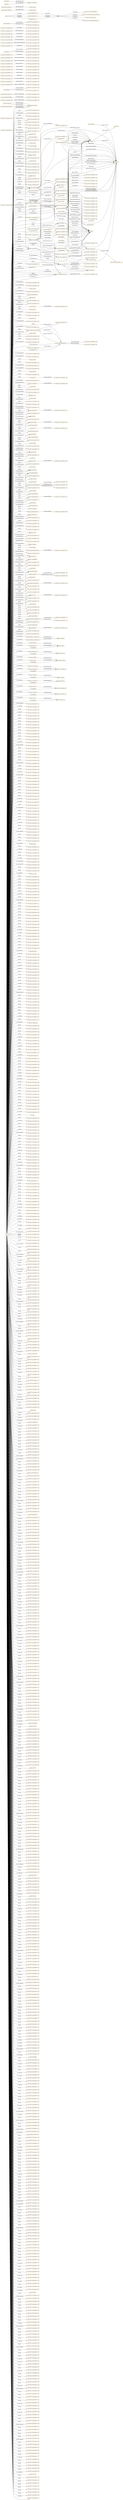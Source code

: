 digraph ar2dtool_diagram { 
rankdir=LR;
size="1501"
node [shape = rectangle, color="orange"]; "geoes:Municipio" "geopolitical:territory" "owl:Thing" "25914300:18142ee9c88:-7cc4" "geoes:Estero" "geoes:ZonaContigua" "25914300:18142ee9c88:-7cf5" "25914300:18142ee9c88:-7d13" "25914300:18142ee9c88:-7f13" "geoes:Lavajo" "geoes:Morfologia" "25914300:18142ee9c88:-7fb5" "25914300:18142ee9c88:-7d80" "25914300:18142ee9c88:-7c53" "geoes:Torrente" "25914300:18142ee9c88:-7c89" "geoes:MasaDeAguaArtificial" "geoes:Estuario" "25914300:18142ee9c88:-7d56" "25914300:18142ee9c88:-7fa0" "25914300:18142ee9c88:-7dd6" "25914300:18142ee9c88:-7ceb" "25914300:18142ee9c88:-7e76" "25914300:18142ee9c88:-7ce4" "geoes:Canyo" "25914300:18142ee9c88:-7f99" "25914300:18142ee9c88:-7e03" "25914300:18142ee9c88:-7ca8" "25914300:18142ee9c88:-7fcd" "geoes:Acuifero" "25914300:18142ee9c88:-7f79" "25914300:18142ee9c88:-7e4b" "25914300:18142ee9c88:-7dca" "25914300:18142ee9c88:-7c42" "geoes:Nevero" "25914300:18142ee9c88:-7d04" "geoes:FuenteArtificial" "geoes:Mar" "25914300:18142ee9c88:-7e00" "25914300:18142ee9c88:-7c3e" "25914300:18142ee9c88:-7f16" "25914300:18142ee9c88:-7ccb" "25914300:18142ee9c88:-7fac" "25914300:18142ee9c88:-7f80" "geoes:Canal" "geoes:Arroyo" "25914300:18142ee9c88:-7fe9" "25914300:18142ee9c88:-7cbb" "geoes:Rio" "25914300:18142ee9c88:-7d53" "25914300:18142ee9c88:-7cee" "geoes:Recinto" "25914300:18142ee9c88:-7e26" "25914300:18142ee9c88:-7c4c" "geoes:Saladar" "25914300:18142ee9c88:-7fbb" "25914300:18142ee9c88:-7ff5" "geoes:ZonaEconomicaExclusiva" "geoes:FenomenoHidrografico" "25914300:18142ee9c88:-7ce9" "25914300:18142ee9c88:-7e1f" "25914300:18142ee9c88:-7da4" "geoes:CanalAguasContinentales" "25914300:18142ee9c88:-7f29" "25914300:18142ee9c88:-7d96" "geoes:Aluvion" "25914300:18142ee9c88:-7e51" "25914300:18142ee9c88:-7fb8" "25914300:18142ee9c88:-7fd0" "25914300:18142ee9c88:-7fc0" "geoes:Acequia" "25914300:18142ee9c88:-7e05" "25914300:18142ee9c88:-7f1a" "25914300:18142ee9c88:-7cfd" "25914300:18142ee9c88:-7dee" "25914300:18142ee9c88:-7faf" "25914300:18142ee9c88:-7fa3" "geoes:AltaMar" "25914300:18142ee9c88:-7ce0" "geoes:Pozo" "25914300:18142ee9c88:-7f8a" "geoes:AguasCorrientes" "25914300:18142ee9c88:-7c82" "geoes:CanalMarino" "geoes:Delta" "geoes:Humedal" "25914300:18142ee9c88:-7c99" "25914300:18142ee9c88:-7c62" "geoes:Charca" "geoes:Tuberia" "25914300:18142ee9c88:-7f22" "25914300:18142ee9c88:-7d0c" "25914300:18142ee9c88:-7f56" "25914300:18142ee9c88:-7e57" "25914300:18142ee9c88:-7fec" "geoes:Lago" "geoes:AguasSubterraneas" "geoes:Dren" "25914300:18142ee9c88:-7f72" "25914300:18142ee9c88:-7c8d" "25914300:18142ee9c88:-7fa9" "25914300:18142ee9c88:-7e13" "geoes:AguasDulces" "geoes:Captacion" "25914300:18142ee9c88:-7ff2" "25914300:18142ee9c88:-7d50" "25914300:18142ee9c88:-7dc1" "geoes:Ibon" "25914300:18142ee9c88:-7ce6" "geoes:Nacimiento" "geoes:AguasCosteras" "geoes:Gola" "25914300:18142ee9c88:-7c5d" "25914300:18142ee9c88:-7e66" "25914300:18142ee9c88:-7f9d" "25914300:18142ee9c88:-7ffb" "geoes:HidronimoPuntual" "geoes:Albufera" "25914300:18142ee9c88:-7e5f" "25914300:18142ee9c88:-7f8f" "25914300:18142ee9c88:-7e3f" "25914300:18142ee9c88:-7f69" "geoes:AguasQuietas" "geoes:ZonaHumeda" "geoes:ZonaEncharcable" "geoes:AguasMarinas" "25914300:18142ee9c88:-7e31" "25914300:18142ee9c88:-7cd6" "25914300:18142ee9c88:-7ff8" "25914300:18142ee9c88:-7c96" "25914300:18142ee9c88:-7f25" "geoes:Basines" "25914300:18142ee9c88:-7d5a" "25914300:18142ee9c88:-7d17" "geoes:Embalse" "geoes:Marisma" "25914300:18142ee9c88:-7e7f" "geoes:Ojo" "geoes:Glaciar" "25914300:18142ee9c88:-7d26" "geoes:AguasSuperficiales" "geoes:Acuitardo" "geoes:Toma" "geoes:Manantial" "25914300:18142ee9c88:-7e63" "25914300:18142ee9c88:-7e7c" "25914300:18142ee9c88:-7dad" "geoes:Desembocadura" "geoes:Cascada" "geoes:Rapido" "25914300:18142ee9c88:-7fc7" "25914300:18142ee9c88:-7f95" "25914300:18142ee9c88:-7de1" "25914300:18142ee9c88:-7fd7" "geoes:Corriente" "25914300:18142ee9c88:-7f51" "25914300:18142ee9c88:-7dbb" "geoes:Deposito" "geoes:AguasCorrientesArtificiales" "25914300:18142ee9c88:-7d6f" "geoes:Canalillo" "geoes:SurgenciaNatural" "25914300:18142ee9c88:-7f60" "25914300:18142ee9c88:-7d1e" "geoes:SurgenciaArtificial" "25914300:18142ee9c88:-7e69" "25914300:18142ee9c88:-7c71" "geoes:Bodon" "25914300:18142ee9c88:-7e71" "25914300:18142ee9c88:-7f36" "geoes:MarTerritorial" "geoes:Confluencia" "geoes:CanalAguasMarinas" "25914300:18142ee9c88:-7fe5" "25914300:18142ee9c88:-7e6d" "geoes:Distribucion" "geoes:Afluente" "25914300:18142ee9c88:-7e1c" "25914300:18142ee9c88:-7f6d" "25914300:18142ee9c88:-7d7b" "25914300:18142ee9c88:-7e22" "25914300:18142ee9c88:-7f4e" "25914300:18142ee9c88:-7ca7" "geoes:Conducto" "25914300:18142ee9c88:-7dce" "25914300:18142ee9c88:-7d22" "25914300:18142ee9c88:-7e2a" "geoes:AguasCorrientesNaturales" "25914300:18142ee9c88:-7fd4" "geoes:Chortal" "25914300:18142ee9c88:-7e5c" "25914300:18142ee9c88:-7f1e" "25914300:18142ee9c88:-7f92" "25914300:18142ee9c88:-7db2" "25914300:18142ee9c88:-7cc8" "geoes:Desague" "25914300:18142ee9c88:-7f10" "25914300:18142ee9c88:-7e38" "geoes:CorrienteSubterranea" "geoes:Sumidero" "geoes:Aljibe" "geoes:AguasQuietasNaturales" "geoes:Meandro" "25914300:18142ee9c88:-7c66" "geoes:AguasDeTransicion" "geoes:Barranco" "geoes:MasaDeHielo" "25914300:18142ee9c88:-7e44" "25914300:18142ee9c88:-7c95" "geoes:Salina" "geoes:AguasSaladas" "geoes:Surgencia" "geoes:Ria" "25914300:18142ee9c88:-7cbe" "25914300:18142ee9c88:-7cef" "25914300:18142ee9c88:-7fe2" "geoes:AguasContinentales" "25914300:18142ee9c88:-7c5a" "25914300:18142ee9c88:-7e07" "25914300:18142ee9c88:-7d45" "25914300:18142ee9c88:-7dc5" "geoes:CuencaHidrografica" "25914300:18142ee9c88:-7f59" "25914300:18142ee9c88:-7c46" "geoes:Lucio" "25914300:18142ee9c88:-7e09" "25914300:18142ee9c88:-7ce2" "geoes:Laguna" "25914300:18142ee9c88:-7d08" "geoes:Aguas" "25914300:18142ee9c88:-7cad" "25914300:18142ee9c88:-7cde" "25914300:18142ee9c88:-7c40" "geoes:LagunaSalada" "25914300:18142ee9c88:-7e2c" "geoes:AguasQuietasArtificiales" "25914300:18142ee9c88:-7c35" "geoes:FuenteArtesana" "25914300:18142ee9c88:-7f40" "25914300:18142ee9c88:-7d72" "25914300:18142ee9c88:-7fdc" "25914300:18142ee9c88:-7d2d" "25914300:18142ee9c88:-7d5e" "geoes:Rambla" "25914300:18142ee9c88:-7d0d" "25914300:18142ee9c88:-7de7" "25914300:18142ee9c88:-7f30" ; /*classes style*/
	"geoes:top.owl" -> "http://www.w3.org/2006/time" [ label = "owl:imports" ];
	"geoes:top.owl" -> "http://www.w3.org/2003/01/geo/wgs84_pos" [ label = "owl:imports" ];
	"geoes:top.owl" -> "http://vocab.deri.ie/scovo" [ label = "owl:imports" ];
	"geoes:top.owl" -> "http://aims.fao.org/aos/geopolitical.owl" [ label = "owl:imports" ];
	"geoes:AguasContinentales" -> "25914300:18142ee9c88:-7e69" [ label = "owl:equivalentClass" ];
	"geoes:geopolitica.owl" -> "geoes:top.owl" [ label = "owl:imports" ];
	"geoes:sometido_a_descarga_por" -> "geoes:sometido" [ label = "rdfs:subPropertyOf" ];
	"geoes:transportes.owl" -> "geoes:top.owl" [ label = "owl:imports" ];
	"geoes:AguasCorrientes" -> "25914300:18142ee9c88:-7e66" [ label = "owl:equivalentClass" ];
	"geoes:Rambla" -> "25914300:18142ee9c88:-7ca8" [ label = "owl:equivalentClass" ];
	"geoes:transvasa" -> "geoes:conduce" [ label = "rdfs:subPropertyOf" ];
	"geoes:desembocaEn" -> "geoes:desagua_en" [ label = "rdfs:subPropertyOf" ];
	"geoes:Lucio" -> "25914300:18142ee9c88:-7cf5" [ label = "owl:equivalentClass" ];
	"geoes:" -> "geoes:hydro.owl" [ label = "owl:imports" ];
	"geoes:" -> "geoes:transportes.owl" [ label = "owl:imports" ];
	"geoes:" -> "geoes:geopolitica.owl" [ label = "owl:imports" ];
	"geoes:Acuifero" -> "25914300:18142ee9c88:-7e7c" [ label = "owl:equivalentClass" ];
	"geoes:Aguas" -> "25914300:18142ee9c88:-7e6d" [ label = "owl:equivalentClass" ];
	"geoes:precedeA" -> "geoes:esta_proxima_a" [ label = "rdfs:subPropertyOf" ];
	"geoes:Pozo" -> "25914300:18142ee9c88:-7cad" [ label = "owl:equivalentClass" ];
	"geoes:es_transvasada" -> "geoes:es_conducido_por" [ label = "rdfs:subPropertyOf" ];
	"geoes:distribuye" -> "geoes:conduce" [ label = "rdfs:subPropertyOf" ];
	"geoes:Canal" -> "25914300:18142ee9c88:-7dc5" [ label = "owl:equivalentClass" ];
	"geoes:transmite" -> "geoes:permite" [ label = "rdfs:subPropertyOf" ];
	"geoes:nombre_alternativo" -> "geoes:nombre" [ label = "rdfs:subPropertyOf" ];
	"geoes:AguasQuietas" -> "25914300:18142ee9c88:-7e22" [ label = "owl:equivalentClass" ];
	"geoes:se_extrae_para" -> "geoes:alimenta_a" [ label = "rdfs:subPropertyOf" ];
	"geoes:AguasQuietasNaturales" -> "25914300:18142ee9c88:-7e1c" [ label = "owl:equivalentClass" ];
	"geoes:Idioma_alternativo" -> "geoes:idioma" [ label = "rdfs:subPropertyOf" ];
	"geoes:CanalAguasMarinas" -> "25914300:18142ee9c88:-7dbb" [ label = "owl:equivalentClass" ];
	"geoes:ZonaHumeda" -> "25914300:18142ee9c88:-7c42" [ label = "owl:equivalentClass" ];
	"geoes:Afluente" -> "25914300:18142ee9c88:-7e71" [ label = "owl:equivalentClass" ];
	"geoes:Afluente" -> "25914300:18142ee9c88:-7e76" [ label = "owl:equivalentClass" ];
	"geoes:se_extrae" -> "geoes:es_alimentada_por" [ label = "rdfs:subPropertyOf" ];
	"geoes:AguasCorrientesArtificiales" -> "25914300:18142ee9c88:-7e63" [ label = "owl:equivalentClass" ];
	"geoes:AguasCorrientesArtificiales" -> "25914300:18142ee9c88:-7e5f" [ label = "owl:equivalentClass" ];
	"geoes:AguasSuperficiales" -> "25914300:18142ee9c88:-7e00" [ label = "owl:equivalentClass" ];
	"geoes:AguasDeTransicion" -> "25914300:18142ee9c88:-7e31" [ label = "owl:equivalentClass" ];
	"geoes:AguasDeTransicion" -> "25914300:18142ee9c88:-7e3f" [ label = "owl:equivalentClass" ];
	"geoes:MasaDeAguaArtificial" -> "25914300:18142ee9c88:-7cc8" [ label = "owl:equivalentClass" ];
	"geoes:Nacimiento" -> "25914300:18142ee9c88:-7cbe" [ label = "owl:equivalentClass" ];
	"geoes:Dren" -> "25914300:18142ee9c88:-7d5e" [ label = "owl:equivalentClass" ];
	"geoes:long" -> "geoes:coordenadas" [ label = "rdfs:subPropertyOf" ];
	"geoes:Gola" -> "25914300:18142ee9c88:-7d1e" [ label = "owl:equivalentClass" ];
	"geoes:CanalAguasContinentales" -> "25914300:18142ee9c88:-7dc1" [ label = "owl:equivalentClass" ];
	"geoes:AguasQuietasArtificiales" -> "25914300:18142ee9c88:-7e1f" [ label = "owl:equivalentClass" ];
	"geoes:SurgenciaArtificial" -> "25914300:18142ee9c88:-7c5a" [ label = "owl:equivalentClass" ];
	"geoes:es_distribuida" -> "geoes:es_conducido_por" [ label = "rdfs:subPropertyOf" ];
	"geoes:sigueA" -> "geoes:esta_proxima_a" [ label = "rdfs:subPropertyOf" ];
	"geoes:es_capturado" -> "geoes:es_conectado_con" [ label = "rdfs:subPropertyOf" ];
	"geoes:Desague" -> "25914300:18142ee9c88:-7d72" [ label = "owl:equivalentClass" ];
	"geoes:Surgencia" -> "25914300:18142ee9c88:-7c5d" [ label = "owl:equivalentClass" ];
	"geoes:captura" -> "geoes:conecta_con" [ label = "rdfs:subPropertyOf" ];
	"geoes:sometida_a_influencia_de" -> "geoes:sometido" [ label = "rdfs:subPropertyOf" ];
	"NULL" -> "25914300:18142ee9c88:-7e7a" [ label = "owl:intersectionOf" ];
	"NULL" -> "25914300:18142ee9c88:-7f2f" [ label = "owl:unionOf" ];
	"NULL" -> "25914300:18142ee9c88:-7fef" [ label = "rdf:rest" ];
	"NULL" -> "25914300:18142ee9c88:-7c40" [ label = "rdf:first" ];
	"NULL" -> "25914300:18142ee9c88:-7e1b" [ label = "owl:unionOf" ];
	"NULL" -> "25914300:18142ee9c88:-7e4e" [ label = "rdf:rest" ];
	"NULL" -> "25914300:18142ee9c88:-7ed6" [ label = "rdf:rest" ];
	"NULL" -> "geoes:Deposito" [ label = "rdf:first" ];
	"NULL" -> "25914300:18142ee9c88:-7e0f" [ label = "rdf:rest" ];
	"NULL" -> "25914300:18142ee9c88:-7e9e" [ label = "rdf:rest" ];
	"NULL" -> "25914300:18142ee9c88:-7d89" [ label = "rdf:rest" ];
	"NULL" -> "25914300:18142ee9c88:-7cd3" [ label = "rdf:rest" ];
	"NULL" -> "geoes:Ria" [ label = "owl:someValuesFrom" ];
	"NULL" -> "25914300:18142ee9c88:-7fbd" [ label = "rdf:rest" ];
	"NULL" -> "geoes:Lago" [ label = "rdf:first" ];
	"NULL" -> "25914300:18142ee9c88:-7ee3" [ label = "rdf:rest" ];
	"NULL" -> "geoes:Barranco" [ label = "owl:allValuesFrom" ];
	"NULL" -> "25914300:18142ee9c88:-7ea4" [ label = "rdf:rest" ];
	"NULL" -> "25914300:18142ee9c88:-7dc4" [ label = "owl:unionOf" ];
	"NULL" -> "25914300:18142ee9c88:-7da3" [ label = "owl:intersectionOf" ];
	"NULL" -> "25914300:18142ee9c88:-7d92" [ label = "rdf:rest" ];
	"NULL" -> "25914300:18142ee9c88:-7fca" [ label = "rdf:rest" ];
	"NULL" -> "geoes:FuenteArtesana" [ label = "rdf:first" ];
	"NULL" -> "geoes:ZonaEncharcable" [ label = "rdf:first" ];
	"NULL" -> "25914300:18142ee9c88:-7eb1" [ label = "rdf:rest" ];
	"NULL" -> "25914300:18142ee9c88:-7f39" [ label = "rdf:rest" ];
	"NULL" -> "25914300:18142ee9c88:-7d60" [ label = "rdf:rest" ];
	"NULL" -> "25914300:18142ee9c88:-7d0b" [ label = "owl:intersectionOf" ];
	"NULL" -> "geoes:Basines" [ label = "rdf:first" ];
	"NULL" -> "25914300:18142ee9c88:-7f85" [ label = "rdf:rest" ];
	"NULL" -> "25914300:18142ee9c88:-7e96" [ label = "owl:oneOf" ];
	"NULL" -> "25914300:18142ee9c88:-7e4a" [ label = "owl:unionOf" ];
	"NULL" -> "25914300:18142ee9c88:-7e14" [ label = "owl:intersectionOf" ];
	"NULL" -> "25914300:18142ee9c88:-7c86" [ label = "rdf:rest" ];
	"NULL" -> "25914300:18142ee9c88:-7f46" [ label = "rdf:rest" ];
	"NULL" -> "25914300:18142ee9c88:-7f81" [ label = "rdf:rest" ];
	"NULL" -> "25914300:18142ee9c88:-7f07" [ label = "rdf:rest" ];
	"NULL" -> "25914300:18142ee9c88:-7fb9" [ label = "rdf:rest" ];
	"NULL" -> "25914300:18142ee9c88:-7f53" [ label = "rdf:rest" ];
	"NULL" -> "geoes:Canal" [ label = "rdf:first" ];
	"NULL" -> "25914300:18142ee9c88:-7c58" [ label = "rdf:rest" ];
	"NULL" -> "25914300:18142ee9c88:-7fb7" [ label = "owl:unionOf" ];
	"NULL" -> "25914300:18142ee9c88:-7ff4" [ label = "owl:unionOf" ];
	"NULL" -> "geoes:Manantial" [ label = "rdf:first" ];
	"NULL" -> "25914300:18142ee9c88:-7f14" [ label = "rdf:rest" ];
	"NULL" -> "25914300:18142ee9c88:-7ce7" [ label = "owl:intersectionOf" ];
	"NULL" -> "25914300:18142ee9c88:-7d8f" [ label = "rdf:rest" ];
	"NULL" -> "25914300:18142ee9c88:-7e86" [ label = "rdf:rest" ];
	"NULL" -> "25914300:18142ee9c88:-7ce2" [ label = "rdf:first" ];
	"NULL" -> "25914300:18142ee9c88:-7c33" [ label = "rdf:rest" ];
	"NULL" -> "25914300:18142ee9c88:-7e47" [ label = "rdf:rest" ];
	"NULL" -> "geoes:Aguas" [ label = "rdf:first" ];
	"NULL" -> "25914300:18142ee9c88:-7fe4" [ label = "owl:unionOf" ];
	"NULL" -> "25914300:18142ee9c88:-7e82" [ label = "rdf:rest" ];
	"NULL" -> "25914300:18142ee9c88:-7d4c" [ label = "rdf:rest" ];
	"NULL" -> "25914300:18142ee9c88:-7c79" [ label = "owl:intersectionOf" ];
	"NULL" -> "25914300:18142ee9c88:-7fa1" [ label = "rdf:rest" ];
	"NULL" -> "geoes:Acuifero" [ label = "owl:allValuesFrom" ];
	"NULL" -> "geoes:Marisma" [ label = "owl:allValuesFrom" ];
	"NULL" -> "25914300:18142ee9c88:-7e54" [ label = "rdf:rest" ];
	"NULL" -> "25914300:18142ee9c88:-7c3e" [ label = "rdf:first" ];
	"NULL" -> "25914300:18142ee9c88:-7ebb" [ label = "rdf:rest" ];
	"NULL" -> "geoes:estaEn" [ label = "owl:onProperty" ];
	"NULL" -> "25914300:18142ee9c88:-7f2e" [ label = "rdf:rest" ];
	"NULL" -> "25914300:18142ee9c88:-7cca" [ label = "owl:unionOf" ];
	"NULL" -> "geoes:Ibon" [ label = "owl:someValuesFrom" ];
	"NULL" -> "25914300:18142ee9c88:-7dee" [ label = "owl:someValuesFrom" ];
	"NULL" -> "25914300:18142ee9c88:-7f3b" [ label = "rdf:rest" ];
	"NULL" -> "geoes:AguasCorrientesNaturales" [ label = "rdf:first" ];
	"NULL" -> "25914300:18142ee9c88:-7f8b" [ label = "rdf:rest" ];
	"NULL" -> "25914300:18142ee9c88:-7fe1" [ label = "owl:unionOf" ];
	"NULL" -> "25914300:18142ee9c88:-7d3f" [ label = "owl:intersectionOf" ];
	"NULL" -> "geoes:CorrienteSubterranea" [ label = "rdf:first" ];
	"NULL" -> "25914300:18142ee9c88:-7d00" [ label = "owl:intersectionOf" ];
	"NULL" -> "25914300:18142ee9c88:-7dea" [ label = "rdf:rest" ];
	"NULL" -> "25914300:18142ee9c88:-7ee9" [ label = "rdf:rest" ];
	"NULL" -> "geoes:evacua_de" [ label = "owl:onProperty" ];
	"NULL" -> "25914300:18142ee9c88:-7dbc" [ label = "rdf:rest" ];
	"NULL" -> "25914300:18142ee9c88:-7e6e" [ label = "rdf:rest" ];
	"NULL" -> "25914300:18142ee9c88:-7ef6" [ label = "rdf:rest" ];
	"NULL" -> "25914300:18142ee9c88:-7e2f" [ label = "rdf:rest" ];
	"NULL" -> "25914300:18142ee9c88:-7eb7" [ label = "rdf:rest" ];
	"NULL" -> "25914300:18142ee9c88:-7fdd" [ label = "rdf:rest" ];
	"NULL" -> "25914300:18142ee9c88:-7c94" [ label = "owl:unionOf" ];
	"NULL" -> "25914300:18142ee9c88:-7ec4" [ label = "rdf:rest" ];
	"NULL" -> "geoes:conecta_con" [ label = "owl:onProperty" ];
	"NULL" -> "25914300:18142ee9c88:-7d5d" [ label = "owl:intersectionOf" ];
	"NULL" -> "25914300:18142ee9c88:-7cc1" [ label = "rdf:rest" ];
	"NULL" -> "25914300:18142ee9c88:-7d38" [ label = "rdf:rest" ];
	"NULL" -> "geoes:Salina" [ label = "rdf:first" ];
	"NULL" -> "25914300:18142ee9c88:-7e5a" [ label = "rdf:rest" ];
	"NULL" -> "geoes:AguasCorrientesNaturales" [ label = "owl:someValuesFrom" ];
	"NULL" -> "25914300:18142ee9c88:-7db8" [ label = "rdf:rest" ];
	"NULL" -> "25914300:18142ee9c88:-7f66" [ label = "rdf:rest" ];
	"NULL" -> "25914300:18142ee9c88:-7f27" [ label = "rdf:rest" ];
	"NULL" -> "25914300:18142ee9c88:-7f62" [ label = "rdf:rest" ];
	"NULL" -> "geoes:Distribucion" [ label = "rdf:first" ];
	"NULL" -> "25914300:18142ee9c88:-7fd9" [ label = "rdf:rest" ];
	"NULL" -> "25914300:18142ee9c88:-7cdf" [ label = "rdf:rest" ];
	"NULL" -> "25914300:18142ee9c88:-7fa2" [ label = "owl:unionOf" ];
	"NULL" -> "25914300:18142ee9c88:-7ea6" [ label = "owl:oneOf" ];
	"NULL" -> "25914300:18142ee9c88:-7c39" [ label = "rdf:rest" ];
	"NULL" -> "25914300:18142ee9c88:-7f34" [ label = "rdf:rest" ];
	"NULL" -> "geoes:Embalse" [ label = "owl:someValuesFrom" ];
	"NULL" -> "25914300:18142ee9c88:-7fe6" [ label = "rdf:rest" ];
	"NULL" -> "25914300:18142ee9c88:-7fa7" [ label = "rdf:rest" ];
	"NULL" -> "25914300:18142ee9c88:-7e99" [ label = "rdf:rest" ];
	"NULL" -> "geoes:deposita_en" [ label = "owl:onProperty" ];
	"NULL" -> "25914300:18142ee9c88:-7d6e" [ label = "owl:unionOf" ];
	"NULL" -> "25914300:18142ee9c88:-7e95" [ label = "rdf:rest" ];
	"NULL" -> "geoes:AguasQuietasArtificiales" [ label = "rdf:first" ];
	"NULL" -> "25914300:18142ee9c88:-7f41" [ label = "rdf:rest" ];
	"NULL" -> "25914300:18142ee9c88:-7efc" [ label = "rdf:rest" ];
	"NULL" -> "25914300:18142ee9c88:-7f4d" [ label = "owl:unionOf" ];
	"NULL" -> "geoes:AguasQuietasArtificiales" [ label = "owl:complementOf" ];
	"NULL" -> "25914300:18142ee9c88:-7f7f" [ label = "owl:unionOf" ];
	"NULL" -> "25914300:18142ee9c88:-7f02" [ label = "rdf:rest" ];
	"NULL" -> "25914300:18142ee9c88:-7ff3" [ label = "rdf:rest" ];
	"NULL" -> "25914300:18142ee9c88:-7cee" [ label = "rdf:first" ];
	"NULL" -> "geoes:Acuifero" [ label = "rdf:first" ];
	"NULL" -> "geoes:Saladar" [ label = "rdf:first" ];
	"NULL" -> "geoes:Manantial" [ label = "owl:allValuesFrom" ];
	"NULL" -> "25914300:18142ee9c88:-7ece" [ label = "rdf:rest" ];
	"NULL" -> "25914300:18142ee9c88:-7e67" [ label = "rdf:rest" ];
	"NULL" -> "geoes:SurgenciaArtificial" [ label = "rdf:first" ];
	"NULL" -> "25914300:18142ee9c88:-7ed8" [ label = "owl:oneOf" ];
	"NULL" -> "25914300:18142ee9c88:-7fc1" [ label = "rdf:rest" ];
	"NULL" -> "25914300:18142ee9c88:-7edb" [ label = "rdf:rest" ];
	"NULL" -> "25914300:18142ee9c88:-7dc0" [ label = "owl:intersectionOf" ];
	"NULL" -> "25914300:18142ee9c88:-7f9e" [ label = "rdf:rest" ];
	"NULL" -> "25914300:18142ee9c88:-7e42" [ label = "rdf:rest" ];
	"NULL" -> "25914300:18142ee9c88:-7dfd" [ label = "rdf:rest" ];
	"NULL" -> "25914300:18142ee9c88:-7ce8" [ label = "rdf:rest" ];
	"NULL" -> "25914300:18142ee9c88:-7f5b" [ label = "rdf:rest" ];
	"NULL" -> "25914300:18142ee9c88:-7ca9" [ label = "rdf:rest" ];
	"NULL" -> "25914300:18142ee9c88:-7f1c" [ label = "rdf:rest" ];
	"NULL" -> "25914300:18142ee9c88:-7f15" [ label = "owl:unionOf" ];
	"NULL" -> "25914300:18142ee9c88:-7e10" [ label = "rdf:rest" ];
	"NULL" -> "geoes:es_originado_por" [ label = "owl:onProperty" ];
	"NULL" -> "25914300:18142ee9c88:-7d96" [ label = "owl:someValuesFrom" ];
	"NULL" -> "geoes:conduce" [ label = "owl:onProperty" ];
	"NULL" -> "geoes:Morfologia" [ label = "rdf:first" ];
	"NULL" -> "geoes:Lucio" [ label = "owl:someValuesFrom" ];
	"NULL" -> "25914300:18142ee9c88:-7e4f" [ label = "rdf:rest" ];
	"NULL" -> "25914300:18142ee9c88:-7ed7" [ label = "rdf:rest" ];
	"NULL" -> "25914300:18142ee9c88:-7d56" [ label = "owl:someValuesFrom" ];
	"NULL" -> "25914300:18142ee9c88:-7c8b" [ label = "rdf:rest" ];
	"NULL" -> "25914300:18142ee9c88:-7e9f" [ label = "rdf:rest" ];
	"NULL" -> "25914300:18142ee9c88:-7f8e" [ label = "owl:unionOf" ];
	"NULL" -> "25914300:18142ee9c88:-7daa" [ label = "rdf:rest" ];
	"NULL" -> "25914300:18142ee9c88:-7fbe" [ label = "rdf:rest" ];
	"NULL" -> "geoes:AguasMarinas" [ label = "owl:someValuesFrom" ];
	"NULL" -> "25914300:18142ee9c88:-7f89" [ label = "owl:unionOf" ];
	"NULL" -> "25914300:18142ee9c88:-7e1d" [ label = "rdf:rest" ];
	"NULL" -> "25914300:18142ee9c88:-7ea5" [ label = "rdf:rest" ];
	"NULL" -> "geoes:sufre_descarga_de" [ label = "owl:onProperty" ];
	"NULL" -> "25914300:18142ee9c88:-7ce1" [ label = "rdf:rest" ];
	"NULL" -> "25914300:18142ee9c88:-7d58" [ label = "rdf:rest" ];
	"NULL" -> "25914300:18142ee9c88:-7d93" [ label = "rdf:rest" ];
	"NULL" -> "25914300:18142ee9c88:-7fcb" [ label = "rdf:rest" ];
	"NULL" -> "25914300:18142ee9c88:-7eb2" [ label = "rdf:rest" ];
	"NULL" -> "25914300:18142ee9c88:-7ccb" [ label = "owl:allValuesFrom" ];
	"NULL" -> "25914300:18142ee9c88:-7eec" [ label = "owl:oneOf" ];
	"NULL" -> "25914300:18142ee9c88:-7ee1" [ label = "owl:oneOf" ];
	"NULL" -> "geoes:discurre_sobre" [ label = "owl:onProperty" ];
	"NULL" -> "25914300:18142ee9c88:-7e90" [ label = "owl:oneOf" ];
	"NULL" -> "25914300:18142ee9c88:-7f86" [ label = "rdf:rest" ];
	"NULL" -> "25914300:18142ee9c88:-7c87" [ label = "rdf:rest" ];
	"NULL" -> "25914300:18142ee9c88:-7d33" [ label = "rdf:rest" ];
	"NULL" -> "25914300:18142ee9c88:-7f47" [ label = "rdf:rest" ];
	"NULL" -> "25914300:18142ee9c88:-7ff9" [ label = "rdf:rest" ];
	"NULL" -> "25914300:18142ee9c88:-7f08" [ label = "rdf:rest" ];
	"NULL" -> "25914300:18142ee9c88:-7f82" [ label = "rdf:rest" ];
	"NULL" -> "25914300:18142ee9c88:-7e30" [ label = "owl:unionOf" ];
	"NULL" -> "25914300:18142ee9c88:-7de5" [ label = "rdf:rest" ];
	"NULL" -> "25914300:18142ee9c88:-7e62" [ label = "owl:unionOf" ];
	"NULL" -> "rdf:nil" [ label = "rdf:rest" ];
	"NULL" -> "25914300:18142ee9c88:-7cff" [ label = "rdf:rest" ];
	"NULL" -> "25914300:18142ee9c88:-7fb4" [ label = "owl:unionOf" ];
	"NULL" -> "25914300:18142ee9c88:-7cfb" [ label = "rdf:rest" ];
	"NULL" -> "25914300:18142ee9c88:-7f54" [ label = "rdf:rest" ];
	"NULL" -> "25914300:18142ee9c88:-7ec9" [ label = "owl:oneOf" ];
	"NULL" -> "25914300:18142ee9c88:-7de7" [ label = "owl:allValuesFrom" ];
	"NULL" -> "geoes:Conducto" [ label = "rdf:first" ];
	"NULL" -> "geoes:esta_proxima_a" [ label = "owl:onProperty" ];
	"NULL" -> "geoes:Humedal" [ label = "rdf:first" ];
	"NULL" -> "25914300:18142ee9c88:-7ddc" [ label = "owl:intersectionOf" ];
	"NULL" -> "25914300:18142ee9c88:-7e87" [ label = "rdf:rest" ];
	"NULL" -> "25914300:18142ee9c88:-7eee" [ label = "rdf:rest" ];
	"NULL" -> "25914300:18142ee9c88:-7dd1" [ label = "rdf:rest" ];
	"NULL" -> "25914300:18142ee9c88:-7c99" [ label = "owl:allValuesFrom" ];
	"NULL" -> "25914300:18142ee9c88:-7e48" [ label = "rdf:rest" ];
	"NULL" -> "25914300:18142ee9c88:-7eaf" [ label = "rdf:rest" ];
	"NULL" -> "25914300:18142ee9c88:-7c8c" [ label = "owl:unionOf" ];
	"NULL" -> "25914300:18142ee9c88:-7e83" [ label = "rdf:rest" ];
	"NULL" -> "25914300:18142ee9c88:-7eea" [ label = "rdf:rest" ];
	"NULL" -> "25914300:18142ee9c88:-7c30" [ label = "rdf:rest" ];
	"NULL" -> "25914300:18142ee9c88:-7c66" [ label = "owl:someValuesFrom" ];
	"NULL" -> "25914300:18142ee9c88:-7f12" [ label = "owl:unionOf" ];
	"NULL" -> "25914300:18142ee9c88:-7d31" [ label = "owl:intersectionOf" ];
	"NULL" -> "25914300:18142ee9c88:-7d45" [ label = "owl:allValuesFrom" ];
	"NULL" -> "25914300:18142ee9c88:-7e55" [ label = "rdf:rest" ];
	"NULL" -> "geoes:AguasDulces" [ label = "owl:complementOf" ];
	"NULL" -> "25914300:18142ee9c88:-7ebc" [ label = "rdf:rest" ];
	"NULL" -> "25914300:18142ee9c88:-7f6e" [ label = "rdf:rest" ];
	"NULL" -> "25914300:18142ee9c88:-7d26" [ label = "owl:someValuesFrom" ];
	"NULL" -> "25914300:18142ee9c88:-7f50" [ label = "owl:unionOf" ];
	"NULL" -> "geoes:puede_fluir_como" [ label = "owl:onProperty" ];
	"NULL" -> "25914300:18142ee9c88:-7d1b" [ label = "rdf:rest" ];
	"NULL" -> "25914300:18142ee9c88:-7d6b" [ label = "rdf:rest" ];
	"NULL" -> "25914300:18142ee9c88:-7d0c" [ label = "rdf:first" ];
	"NULL" -> "25914300:18142ee9c88:-7cc9" [ label = "rdf:rest" ];
	"NULL" -> "25914300:18142ee9c88:-7f3c" [ label = "rdf:rest" ];
	"NULL" -> "25914300:18142ee9c88:-7f8c" [ label = "rdf:rest" ];
	"NULL" -> "25914300:18142ee9c88:-7c9e" [ label = "rdf:rest" ];
	"NULL" -> "25914300:18142ee9c88:-7e5c" [ label = "owl:allValuesFrom" ];
	"NULL" -> "25914300:18142ee9c88:-7e07" [ label = "rdf:first" ];
	"NULL" -> "geoes:Embalse" [ label = "rdf:first" ];
	"NULL" -> "25914300:18142ee9c88:-7f5a" [ label = "rdf:rest" ];
	"NULL" -> "25914300:18142ee9c88:-7d55" [ label = "owl:unionOf" ];
	"NULL" -> "25914300:18142ee9c88:-7d7a" [ label = "owl:unionOf" ];
	"NULL" -> "25914300:18142ee9c88:-7ef7" [ label = "rdf:rest" ];
	"NULL" -> "geoes:Acequia" [ label = "rdf:first" ];
	"NULL" -> "geoes:AguasQuietasNaturales" [ label = "rdf:first" ];
	"NULL" -> "25914300:18142ee9c88:-7fde" [ label = "rdf:rest" ];
	"NULL" -> "25914300:18142ee9c88:-7f98" [ label = "owl:unionOf" ];
	"NULL" -> "25914300:18142ee9c88:-7dd5" [ label = "owl:unionOf" ];
	"NULL" -> "25914300:18142ee9c88:-7cc2" [ label = "rdf:rest" ];
	"NULL" -> "25914300:18142ee9c88:-7de0" [ label = "owl:unionOf" ];
	"NULL" -> "25914300:18142ee9c88:-7d74" [ label = "rdf:rest" ];
	"NULL" -> "25914300:18142ee9c88:-7df6" [ label = "owl:intersectionOf" ];
	"NULL" -> "geoes:Aluvion" [ label = "owl:someValuesFrom" ];
	"NULL" -> "25914300:18142ee9c88:-7e0b" [ label = "rdf:rest" ];
	"NULL" -> "25914300:18142ee9c88:-7e9a" [ label = "rdf:rest" ];
	"NULL" -> "geoes:Glaciar" [ label = "owl:complementOf" ];
	"NULL" -> "geoes:se_extrae_para" [ label = "owl:onProperty" ];
	"NULL" -> "25914300:18142ee9c88:-7ef9" [ label = "owl:oneOf" ];
	"NULL" -> "25914300:18142ee9c88:-7d07" [ label = "rdf:rest" ];
	"NULL" -> "25914300:18142ee9c88:-7d2c" [ label = "owl:intersectionOf" ];
	"NULL" -> "25914300:18142ee9c88:-7d42" [ label = "rdf:rest" ];
	"NULL" -> "25914300:18142ee9c88:-7ea0" [ label = "rdf:rest" ];
	"NULL" -> "25914300:18142ee9c88:-7d66" [ label = "owl:intersectionOf" ];
	"NULL" -> "25914300:18142ee9c88:-7e43" [ label = "owl:unionOf" ];
	"NULL" -> "25914300:18142ee9c88:-7e5b" [ label = "owl:unionOf" ];
	"NULL" -> "25914300:18142ee9c88:-7ef0" [ label = "rdf:rest" ];
	"NULL" -> "25914300:18142ee9c88:-7f67" [ label = "rdf:rest" ];
	"NULL" -> "geoes:Desembocadura" [ label = "rdf:first" ];
	"NULL" -> "geoes:AguasCorrientesNaturales" [ label = "owl:allValuesFrom" ];
	"NULL" -> "geoes:alimenta_a" [ label = "owl:onProperty" ];
	"NULL" -> "25914300:18142ee9c88:-7c6a" [ label = "owl:intersectionOf" ];
	"NULL" -> "25914300:18142ee9c88:-7c59" [ label = "owl:unionOf" ];
	"NULL" -> "25914300:18142ee9c88:-7c53" [ label = "owl:someValuesFrom" ];
	"NULL" -> "25914300:18142ee9c88:-7f74" [ label = "rdf:rest" ];
	"NULL" -> "geoes:Torrente" [ label = "owl:someValuesFrom" ];
	"NULL" -> "25914300:18142ee9c88:-7f70" [ label = "rdf:rest" ];
	"NULL" -> "25914300:18142ee9c88:-7dd3" [ label = "rdf:rest" ];
	"NULL" -> "geoes:AltaMar" [ label = "rdf:first" ];
	"NULL" -> "25914300:18142ee9c88:-7fe7" [ label = "rdf:rest" ];
	"NULL" -> "25914300:18142ee9c88:-7ead" [ label = "owl:oneOf" ];
	"NULL" -> "25914300:18142ee9c88:-7c70" [ label = "owl:unionOf" ];
	"NULL" -> "25914300:18142ee9c88:-7e68" [ label = "owl:unionOf" ];
	"NULL" -> "25914300:18142ee9c88:-7f3f" [ label = "owl:unionOf" ];
	"NULL" -> "25914300:18142ee9c88:-7f42" [ label = "rdf:rest" ];
	"NULL" -> "25914300:18142ee9c88:-7dd7" [ label = "owl:intersectionOf" ];
	"NULL" -> "25914300:18142ee9c88:-7f03" [ label = "rdf:rest" ];
	"NULL" -> "25914300:18142ee9c88:-7c43" [ label = "rdf:rest" ];
	"NULL" -> "geoes:sometida_a_influencia_de" [ label = "owl:onProperty" ];
	"NULL" -> "25914300:18142ee9c88:-7da1" [ label = "rdf:rest" ];
	"NULL" -> "25914300:18142ee9c88:-7ca7" [ label = "rdf:first" ];
	"NULL" -> "25914300:18142ee9c88:-7e29" [ label = "rdf:rest" ];
	"NULL" -> "geoes:captura" [ label = "owl:onProperty" ];
	"NULL" -> "25914300:18142ee9c88:-7fc2" [ label = "rdf:rest" ];
	"NULL" -> "25914300:18142ee9c88:-7fcf" [ label = "owl:unionOf" ];
	"NULL" -> "25914300:18142ee9c88:-7d51" [ label = "owl:intersectionOf" ];
	"NULL" -> "25914300:18142ee9c88:-7d7e" [ label = "rdf:rest" ];
	"NULL" -> "geoes:Mar" [ label = "rdf:first" ];
	"NULL" -> "geoes:Canyo" [ label = "owl:someValuesFrom" ];
	"NULL" -> "25914300:18142ee9c88:-7edc" [ label = "rdf:rest" ];
	"NULL" -> "25914300:18142ee9c88:-7cf3" [ label = "owl:intersectionOf" ];
	"NULL" -> "25914300:18142ee9c88:-7e36" [ label = "rdf:rest" ];
	"NULL" -> "25914300:18142ee9c88:-7f4f" [ label = "rdf:rest" ];
	"NULL" -> "geoes:Nacimiento" [ label = "owl:allValuesFrom" ];
	"NULL" -> "25914300:18142ee9c88:-7fe8" [ label = "owl:unionOf" ];
	"NULL" -> "25914300:18142ee9c88:-7fe0" [ label = "rdf:rest" ];
	"NULL" -> "25914300:18142ee9c88:-7eaa" [ label = "rdf:rest" ];
	"NULL" -> "geoes:ZonaContigua" [ label = "rdf:first" ];
	"NULL" -> "25914300:18142ee9c88:-7f5c" [ label = "rdf:rest" ];
	"NULL" -> "geoes:comunica_con" [ label = "owl:onProperty" ];
	"NULL" -> "25914300:18142ee9c88:-7e04" [ label = "rdf:rest" ];
	"NULL" -> "geoes:SurgenciaArtificial" [ label = "owl:complementOf" ];
	"NULL" -> "25914300:18142ee9c88:-7f24" [ label = "owl:unionOf" ];
	"NULL" -> "geoes:AguasSaladas" [ label = "owl:someValuesFrom" ];
	"NULL" -> "25914300:18142ee9c88:-7cf6" [ label = "rdf:rest" ];
	"NULL" -> "25914300:18142ee9c88:-7e11" [ label = "rdf:rest" ];
	"NULL" -> "geoes:FuenteArtificial" [ label = "owl:someValuesFrom" ];
	"NULL" -> "25914300:18142ee9c88:-7c2f" [ label = "rdf:rest" ];
	"NULL" -> "25914300:18142ee9c88:-7cb7" [ label = "rdf:rest" ];
	"NULL" -> "25914300:18142ee9c88:-7f94" [ label = "owl:unionOf" ];
	"NULL" -> "25914300:18142ee9c88:-7f2a" [ label = "rdf:rest" ];
	"NULL" -> "25914300:18142ee9c88:-7c7f" [ label = "rdf:rest" ];
	"NULL" -> "25914300:18142ee9c88:-7f7a" [ label = "rdf:rest" ];
	"NULL" -> "25914300:18142ee9c88:-7d03" [ label = "owl:unionOf" ];
	"NULL" -> "25914300:18142ee9c88:-7e8f" [ label = "rdf:rest" ];
	"NULL" -> "geoes:Gola" [ label = "owl:someValuesFrom" ];
	"NULL" -> "25914300:18142ee9c88:-7dce" [ label = "owl:allValuesFrom" ];
	"NULL" -> "25914300:18142ee9c88:-7eb4" [ label = "owl:oneOf" ];
	"NULL" -> "25914300:18142ee9c88:-7e89" [ label = "owl:oneOf" ];
	"NULL" -> "25914300:18142ee9c88:-7feb" [ label = "owl:unionOf" ];
	"NULL" -> "geoes:Recinto" [ label = "rdf:first" ];
	"NULL" -> "25914300:18142ee9c88:-7cec" [ label = "owl:intersectionOf" ];
	"NULL" -> "geoes:HidronimoPuntual" [ label = "rdf:first" ];
	"NULL" -> "25914300:18142ee9c88:-7d80" [ label = "owl:allValuesFrom" ];
	"NULL" -> "25914300:18142ee9c88:-7d94" [ label = "rdf:rest" ];
	"NULL" -> "25914300:18142ee9c88:-7e13" [ label = "owl:someValuesFrom" ];
	"NULL" -> "25914300:18142ee9c88:-7e7f" [ label = "owl:someValuesFrom" ];
	"NULL" -> "geoes:Lucio" [ label = "owl:complementOf" ];
	"NULL" -> "25914300:18142ee9c88:-7eb3" [ label = "rdf:rest" ];
	"NULL" -> "geoes:AguasSuperficiales" [ label = "owl:someValuesFrom" ];
	"NULL" -> "geoes:Ojo" [ label = "rdf:first" ];
	"NULL" -> "25914300:18142ee9c88:-7de1" [ label = "owl:someValuesFrom" ];
	"NULL" -> "geoes:inunda" [ label = "owl:onProperty" ];
	"NULL" -> "25914300:18142ee9c88:-7c98" [ label = "owl:unionOf" ];
	"NULL" -> "25914300:18142ee9c88:-7d62" [ label = "rdf:rest" ];
	"NULL" -> "25914300:18142ee9c88:-7e9c" [ label = "owl:oneOf" ];
	"NULL" -> "geoes:AguasMarinas" [ label = "rdf:first" ];
	"NULL" -> "geoes:desembocaEn" [ label = "owl:onProperty" ];
	"NULL" -> "geoes:es_inundada_por" [ label = "owl:onProperty" ];
	"NULL" -> "25914300:18142ee9c88:-7f87" [ label = "rdf:rest" ];
	"NULL" -> "25914300:18142ee9c88:-7f71" [ label = "owl:unionOf" ];
	"NULL" -> "geoes:precedeA" [ label = "owl:onProperty" ];
	"NULL" -> "25914300:18142ee9c88:-7ed1" [ label = "rdf:rest" ];
	"NULL" -> "25914300:18142ee9c88:-7f48" [ label = "rdf:rest" ];
	"NULL" -> "25914300:18142ee9c88:-7f83" [ label = "rdf:rest" ];
	"NULL" -> "25914300:18142ee9c88:-7f09" [ label = "rdf:rest" ];
	"NULL" -> "25914300:18142ee9c88:-7d30" [ label = "rdf:rest" ];
	"NULL" -> "geoes:AguasCorrientesArtificiales" [ label = "owl:someValuesFrom" ];
	"NULL" -> "25914300:18142ee9c88:-7f90" [ label = "rdf:rest" ];
	"NULL" -> "25914300:18142ee9c88:-7d02" [ label = "rdf:rest" ];
	"NULL" -> "geoes:AguasCorrientesArtificiales" [ label = "rdf:first" ];
	"NULL" -> "25914300:18142ee9c88:-7ff1" [ label = "owl:unionOf" ];
	"NULL" -> "25914300:18142ee9c88:-7fc8" [ label = "rdf:rest" ];
	"NULL" -> "25914300:18142ee9c88:-7cbc" [ label = "owl:intersectionOf" ];
	"NULL" -> "25914300:18142ee9c88:-7d04" [ label = "owl:someValuesFrom" ];
	"NULL" -> "25914300:18142ee9c88:-7e70" [ label = "owl:intersectionOf" ];
	"NULL" -> "25914300:18142ee9c88:-7f23" [ label = "rdf:rest" ];
	"NULL" -> "25914300:18142ee9c88:-7c89" [ label = "owl:someValuesFrom" ];
	"NULL" -> "25914300:18142ee9c88:-7fd5" [ label = "rdf:rest" ];
	"NULL" -> "25914300:18142ee9c88:-7e88" [ label = "rdf:rest" ];
	"NULL" -> "geoes:es_comunicada_por" [ label = "owl:onProperty" ];
	"NULL" -> "25914300:18142ee9c88:-7eef" [ label = "rdf:rest" ];
	"NULL" -> "25914300:18142ee9c88:-7ce0" [ label = "rdf:first" ];
	"NULL" -> "25914300:18142ee9c88:-7e49" [ label = "rdf:rest" ];
	"NULL" -> "25914300:18142ee9c88:-7c34" [ label = "owl:unionOf" ];
	"NULL" -> "25914300:18142ee9c88:-7e84" [ label = "rdf:rest" ];
	"NULL" -> "25914300:18142ee9c88:-7eeb" [ label = "rdf:rest" ];
	"NULL" -> "25914300:18142ee9c88:-7d4e" [ label = "rdf:rest" ];
	"NULL" -> "25914300:18142ee9c88:-7f04" [ label = "owl:oneOf" ];
	"NULL" -> "25914300:18142ee9c88:-7c31" [ label = "rdf:rest" ];
	"NULL" -> "25914300:18142ee9c88:-7d0f" [ label = "rdf:rest" ];
	"NULL" -> "25914300:18142ee9c88:-7d70" [ label = "owl:intersectionOf" ];
	"NULL" -> "25914300:18142ee9c88:-7ebd" [ label = "rdf:rest" ];
	"NULL" -> "geoes:AguasContinentales" [ label = "rdf:first" ];
	"NULL" -> "geoes:Lucio" [ label = "rdf:first" ];
	"NULL" -> "25914300:18142ee9c88:-7f6f" [ label = "rdf:rest" ];
	"NULL" -> "geoes:Canyo" [ label = "rdf:first" ];
	"NULL" -> "geoes:Nacimiento" [ label = "rdf:first" ];
	"NULL" -> "25914300:18142ee9c88:-7d7f" [ label = "owl:unionOf" ];
	"NULL" -> "geoes:es_afluente_de" [ label = "owl:onProperty" ];
	"NULL" -> "25914300:18142ee9c88:-7fb0" [ label = "rdf:rest" ];
	"NULL" -> "25914300:18142ee9c88:-7dcd" [ label = "owl:unionOf" ];
	"NULL" -> "25914300:18142ee9c88:-7d6c" [ label = "rdf:rest" ];
	"NULL" -> "geoes:permite" [ label = "owl:onProperty" ];
	"NULL" -> "25914300:18142ee9c88:-7e24" [ label = "rdf:rest" ];
	"NULL" -> "25914300:18142ee9c88:-7f3d" [ label = "rdf:rest" ];
	"NULL" -> "25914300:18142ee9c88:-7f8d" [ label = "rdf:rest" ];
	"NULL" -> "geoes:Charca" [ label = "owl:allValuesFrom" ];
	"NULL" -> "25914300:18142ee9c88:-7de6" [ label = "owl:unionOf" ];
	"NULL" -> "25914300:18142ee9c88:-7dec" [ label = "rdf:rest" ];
	"NULL" -> "geoes:CanalAguasContinentales" [ label = "owl:someValuesFrom" ];
	"NULL" -> "25914300:18142ee9c88:-7cfd" [ label = "owl:someValuesFrom" ];
	"NULL" -> "25914300:18142ee9c88:-7f4a" [ label = "rdf:rest" ];
	"NULL" -> "25914300:18142ee9c88:-7def" [ label = "owl:intersectionOf" ];
	"NULL" -> "25914300:18142ee9c88:-7f9a" [ label = "rdf:rest" ];
	"NULL" -> "25914300:18142ee9c88:-7e2a" [ label = "rdf:first" ];
	"NULL" -> "25914300:18142ee9c88:-7d12" [ label = "owl:unionOf" ];
	"NULL" -> "25914300:18142ee9c88:-7dbe" [ label = "rdf:rest" ];
	"NULL" -> "geoes:Rambla" [ label = "owl:someValuesFrom" ];
	"NULL" -> "25914300:18142ee9c88:-7ef8" [ label = "rdf:rest" ];
	"NULL" -> "25914300:18142ee9c88:-7d95" [ label = "owl:unionOf" ];
	"NULL" -> "geoes:se_extrae" [ label = "owl:onProperty" ];
	"NULL" -> "25914300:18142ee9c88:-7f58" [ label = "owl:unionOf" ];
	"NULL" -> "25914300:18142ee9c88:-7fdf" [ label = "rdf:rest" ];
	"NULL" -> "25914300:18142ee9c88:-7f68" [ label = "owl:unionOf" ];
	"NULL" -> "geoes:actua_de_emisario_de" [ label = "owl:onProperty" ];
	"NULL" -> "geoes:Captacion" [ label = "owl:allValuesFrom" ];
	"NULL" -> "25914300:18142ee9c88:-7ca4" [ label = "owl:intersectionOf" ];
	"NULL" -> "25914300:18142ee9c88:-7e6c" [ label = "owl:unionOf" ];
	"NULL" -> "25914300:18142ee9c88:-7e8e" [ label = "rdf:rest" ];
	"NULL" -> "25914300:18142ee9c88:-7d79" [ label = "rdf:rest" ];
	"NULL" -> "25914300:18142ee9c88:-7cc3" [ label = "owl:unionOf" ];
	"NULL" -> "25914300:18142ee9c88:-7e1e" [ label = "owl:unionOf" ];
	"NULL" -> "geoes:Manantial" [ label = "owl:complementOf" ];
	"NULL" -> "25914300:18142ee9c88:-7fad" [ label = "rdf:rest" ];
	"NULL" -> "25914300:18142ee9c88:-7c82" [ label = "owl:allValuesFrom" ];
	"NULL" -> "25914300:18142ee9c88:-7e9b" [ label = "rdf:rest" ];
	"NULL" -> "25914300:18142ee9c88:-7f9f" [ label = "owl:unionOf" ];
	"NULL" -> "25914300:18142ee9c88:-7d47" [ label = "rdf:rest" ];
	"NULL" -> "25914300:18142ee9c88:-7fae" [ label = "owl:unionOf" ];
	"NULL" -> "25914300:18142ee9c88:-7d82" [ label = "rdf:rest" ];
	"NULL" -> "geoes:distribuye" [ label = "owl:onProperty" ];
	"NULL" -> "25914300:18142ee9c88:-7f21" [ label = "owl:unionOf" ];
	"NULL" -> "geoes:es_transvasada" [ label = "owl:onProperty" ];
	"NULL" -> "25914300:18142ee9c88:-7da4" [ label = "owl:someValuesFrom" ];
	"NULL" -> "25914300:18142ee9c88:-7ef1" [ label = "rdf:rest" ];
	"NULL" -> "25914300:18142ee9c88:-7d54" [ label = "rdf:rest" ];
	"NULL" -> "geoes:Mar" [ label = "owl:someValuesFrom" ];
	"NULL" -> "25914300:18142ee9c88:-7cfc" [ label = "owl:unionOf" ];
	"NULL" -> "25914300:18142ee9c88:-7cde" [ label = "rdf:first" ];
	"NULL" -> "25914300:18142ee9c88:-7d15" [ label = "rdf:rest" ];
	"NULL" -> "25914300:18142ee9c88:-7dc7" [ label = "rdf:rest" ];
	"NULL" -> "25914300:18142ee9c88:-7c41" [ label = "owl:intersectionOf" ];
	"NULL" -> "25914300:18142ee9c88:-7d13" [ label = "owl:allValuesFrom" ];
	"NULL" -> "geoes:Ibon" [ label = "owl:complementOf" ];
	"NULL" -> "25914300:18142ee9c88:-7f75" [ label = "rdf:rest" ];
	"NULL" -> "25914300:18142ee9c88:-7c62" [ label = "owl:someValuesFrom" ];
	"NULL" -> "25914300:18142ee9c88:-7dd4" [ label = "rdf:rest" ];
	"NULL" -> "25914300:18142ee9c88:-7f35" [ label = "owl:unionOf" ];
	"NULL" -> "25914300:18142ee9c88:-7d35" [ label = "owl:intersectionOf" ];
	"NULL" -> "25914300:18142ee9c88:-7f9c" [ label = "owl:unionOf" ];
	"NULL" -> "geoes:Toma" [ label = "rdf:first" ];
	"NULL" -> "geoes:AguasDeTransicion" [ label = "rdf:first" ];
	"NULL" -> "25914300:18142ee9c88:-7db1" [ label = "owl:unionOf" ];
	"NULL" -> "25914300:18142ee9c88:-7f43" [ label = "rdf:rest" ];
	"NULL" -> "25914300:18142ee9c88:-7cea" [ label = "rdf:rest" ];
	"NULL" -> "geoes:Chortal" [ label = "rdf:first" ];
	"NULL" -> "geoes:Estuario" [ label = "rdf:first" ];
	"NULL" -> "25914300:18142ee9c88:-7d21" [ label = "owl:unionOf" ];
	"NULL" -> "25914300:18142ee9c88:-7da2" [ label = "rdf:rest" ];
	"NULL" -> "25914300:18142ee9c88:-7fb6" [ label = "rdf:rest" ];
	"NULL" -> "25914300:18142ee9c88:-7ff7" [ label = "owl:unionOf" ];
	"NULL" -> "25914300:18142ee9c88:-7c90" [ label = "rdf:rest" ];
	"NULL" -> "25914300:18142ee9c88:-7f11" [ label = "rdf:rest" ];
	"NULL" -> "25914300:18142ee9c88:-7c51" [ label = "rdf:rest" ];
	"NULL" -> "geoes:Ibon" [ label = "rdf:first" ];
	"NULL" -> "25914300:18142ee9c88:-7fc3" [ label = "rdf:rest" ];
	"NULL" -> "25914300:18142ee9c88:-7d48" [ label = "owl:intersectionOf" ];
	"NULL" -> "25914300:18142ee9c88:-7edd" [ label = "rdf:rest" ];
	"NULL" -> "25914300:18142ee9c88:-7ca6" [ label = "owl:intersectionOf" ];
	"NULL" -> "25914300:18142ee9c88:-7e72" [ label = "rdf:rest" ];
	"NULL" -> "geoes:AguasMarinas" [ label = "owl:allValuesFrom" ];
	"NULL" -> "25914300:18142ee9c88:-7eab" [ label = "rdf:rest" ];
	"NULL" -> "25914300:18142ee9c88:-7f5d" [ label = "rdf:rest" ];
	"NULL" -> "25914300:18142ee9c88:-7d4f" [ label = "owl:unionOf" ];
	"NULL" -> "25914300:18142ee9c88:-7c8d" [ label = "owl:allValuesFrom" ];
	"NULL" -> "geoes:SurgenciaNatural" [ label = "rdf:first" ];
	"NULL" -> "25914300:18142ee9c88:-7c6f" [ label = "rdf:rest" ];
	"NULL" -> "25914300:18142ee9c88:-7f2b" [ label = "rdf:rest" ];
	"NULL" -> "25914300:18142ee9c88:-7f7b" [ label = "rdf:rest" ];
	"NULL" -> "25914300:18142ee9c88:-7e50" [ label = "owl:unionOf" ];
	"NULL" -> "25914300:18142ee9c88:-7c92" [ label = "owl:intersectionOf" ];
	"NULL" -> "25914300:18142ee9c88:-7dda" [ label = "rdf:rest" ];
	"NULL" -> "25914300:18142ee9c88:-7fab" [ label = "owl:unionOf" ];
	"NULL" -> "25914300:18142ee9c88:-7c65" [ label = "owl:unionOf" ];
	"NULL" -> "geoes:Aluvion" [ label = "rdf:first" ];
	"NULL" -> "geoes:Desembocadura" [ label = "owl:someValuesFrom" ];
	"NULL" -> "geoes:FuenteArtificial" [ label = "rdf:first" ];
	"NULL" -> "geoes:tiene_afluente" [ label = "owl:onProperty" ];
	"NULL" -> "geoes:consta_de" [ label = "owl:onProperty" ];
	"NULL" -> "25914300:18142ee9c88:-7ee6" [ label = "rdf:rest" ];
	"NULL" -> "geoes:Sumidero" [ label = "owl:someValuesFrom" ];
	"NULL" -> "25914300:18142ee9c88:-7e4b" [ label = "owl:allValuesFrom" ];
	"NULL" -> "25914300:18142ee9c88:-7c5b" [ label = "rdf:rest" ];
	"NULL" -> "25914300:18142ee9c88:-7ce3" [ label = "rdf:rest" ];
	"NULL" -> "geoes:Acuitardo" [ label = "rdf:first" ];
	"NULL" -> "25914300:18142ee9c88:-7d59" [ label = "owl:unionOf" ];
	"NULL" -> "geoes:sigueA" [ label = "owl:onProperty" ];
	"NULL" -> "geoes:AguasDulces" [ label = "rdf:first" ];
	"NULL" -> "geoes:sometido_a_descarga_por" [ label = "owl:onProperty" ];
	"NULL" -> "25914300:18142ee9c88:-7fda" [ label = "rdf:rest" ];
	"NULL" -> "25914300:18142ee9c88:-7cb1" [ label = "rdf:rest" ];
	"NULL" -> "25914300:18142ee9c88:-7d28" [ label = "rdf:rest" ];
	"NULL" -> "geoes:MasaDeHielo" [ label = "owl:complementOf" ];
	"NULL" -> "25914300:18142ee9c88:-7d97" [ label = "owl:intersectionOf" ];
	"NULL" -> "geoes:transmite" [ label = "owl:onProperty" ];
	"NULL" -> "25914300:18142ee9c88:-7f88" [ label = "rdf:rest" ];
	"NULL" -> "25914300:18142ee9c88:-7ced" [ label = "owl:unionOf" ];
	"NULL" -> "25914300:18142ee9c88:-7d0d" [ label = "owl:allValuesFrom" ];
	"NULL" -> "25914300:18142ee9c88:-7f49" [ label = "rdf:rest" ];
	"NULL" -> "geoes:Delta" [ label = "rdf:first" ];
	"NULL" -> "25914300:18142ee9c88:-7cd5" [ label = "owl:unionOf" ];
	"NULL" -> "25914300:18142ee9c88:-7f84" [ label = "rdf:rest" ];
	"NULL" -> "geoes:parte_de" [ label = "owl:onProperty" ];
	"NULL" -> "25914300:18142ee9c88:-7da8" [ label = "rdf:rest" ];
	"NULL" -> "25914300:18142ee9c88:-7ed2" [ label = "owl:oneOf" ];
	"NULL" -> "25914300:18142ee9c88:-7f17" [ label = "rdf:rest" ];
	"NULL" -> "25914300:18142ee9c88:-7c81" [ label = "owl:unionOf" ];
	"NULL" -> "25914300:18142ee9c88:-7fc9" [ label = "rdf:rest" ];
	"NULL" -> "25914300:18142ee9c88:-7c68" [ label = "rdf:rest" ];
	"NULL" -> "25914300:18142ee9c88:-7f63" [ label = "rdf:rest" ];
	"NULL" -> "geoes:Captacion" [ label = "rdf:first" ];
	"NULL" -> "25914300:18142ee9c88:-7e09" [ label = "owl:allValuesFrom" ];
	"NULL" -> "25914300:18142ee9c88:-7d10" [ label = "rdf:rest" ];
	"NULL" -> "25914300:18142ee9c88:-7c64" [ label = "rdf:rest" ];
	"NULL" -> "geoes:Arroyo" [ label = "rdf:first" ];
	"NULL" -> "25914300:18142ee9c88:-7c4b" [ label = "owl:unionOf" ];
	"NULL" -> "25914300:18142ee9c88:-7f31" [ label = "rdf:rest" ];
	"NULL" -> "25914300:18142ee9c88:-7e85" [ label = "rdf:rest" ];
	"NULL" -> "25914300:18142ee9c88:-7c32" [ label = "rdf:rest" ];
	"NULL" -> "25914300:18142ee9c88:-7fe3" [ label = "rdf:rest" ];
	"NULL" -> "25914300:18142ee9c88:-7efd" [ label = "rdf:rest" ];
	"NULL" -> "25914300:18142ee9c88:-7d9d" [ label = "owl:intersectionOf" ];
	"NULL" -> "25914300:18142ee9c88:-7fa4" [ label = "rdf:rest" ];
	"NULL" -> "25914300:18142ee9c88:-7ec0" [ label = "owl:oneOf" ];
	"NULL" -> "geoes:AguasSubterraneas" [ label = "rdf:first" ];
	"NULL" -> "25914300:18142ee9c88:-7e7e" [ label = "owl:unionOf" ];
	"NULL" -> "geoes:es_distribuida" [ label = "owl:onProperty" ];
	"NULL" -> "geoes:Marisma" [ label = "rdf:first" ];
	"NULL" -> "25914300:18142ee9c88:-7ebe" [ label = "rdf:rest" ];
	"NULL" -> "25914300:18142ee9c88:-7e37" [ label = "owl:unionOf" ];
	"NULL" -> "25914300:18142ee9c88:-7e92" [ label = "rdf:rest" ];
	"NULL" -> "25914300:18142ee9c88:-7e18" [ label = "rdf:rest" ];
	"NULL" -> "25914300:18142ee9c88:-7fb1" [ label = "rdf:rest" ];
	"NULL" -> "25914300:18142ee9c88:-7d6d" [ label = "rdf:rest" ];
	"NULL" -> "geoes:Barranco" [ label = "owl:someValuesFrom" ];
	"NULL" -> "25914300:18142ee9c88:-7e64" [ label = "rdf:rest" ];
	"NULL" -> "25914300:18142ee9c88:-7ecb" [ label = "rdf:rest" ];
	"NULL" -> "25914300:18142ee9c88:-7c61" [ label = "owl:intersectionOf" ];
	"NULL" -> "geoes:AguasDulces" [ label = "owl:someValuesFrom" ];
	"NULL" -> "25914300:18142ee9c88:-7f7d" [ label = "rdf:rest" ];
	"NULL" -> "geoes:AguasSubterraneas" [ label = "owl:allValuesFrom" ];
	"NULL" -> "25914300:18142ee9c88:-7e60" [ label = "rdf:rest" ];
	"NULL" -> "25914300:18142ee9c88:-7d2a" [ label = "rdf:rest" ];
	"NULL" -> "25914300:18142ee9c88:-7f3e" [ label = "rdf:rest" ];
	"NULL" -> "25914300:18142ee9c88:-7d84" [ label = "owl:intersectionOf" ];
	"NULL" -> "25914300:18142ee9c88:-7ef2" [ label = "owl:oneOf" ];
	"NULL" -> "25914300:18142ee9c88:-7e32" [ label = "rdf:rest" ];
	"NULL" -> "geoes:descarga_en" [ label = "owl:onProperty" ];
	"NULL" -> "25914300:18142ee9c88:-7cd8" [ label = "rdf:rest" ];
	"NULL" -> "25914300:18142ee9c88:-7f4b" [ label = "rdf:rest" ];
	"NULL" -> "25914300:18142ee9c88:-7e21" [ label = "owl:unionOf" ];
	"NULL" -> "25914300:18142ee9c88:-7f0c" [ label = "rdf:rest" ];
	"NULL" -> "25914300:18142ee9c88:-7f9b" [ label = "rdf:rest" ];
	"NULL" -> "25914300:18142ee9c88:-7e05" [ label = "rdf:first" ];
	"NULL" -> "25914300:18142ee9c88:-7ce6" [ label = "rdf:first" ];
	"NULL" -> "25914300:18142ee9c88:-7dfe" [ label = "rdf:rest" ];
	"NULL" -> "geoes:ZonaEconomicaExclusiva" [ label = "rdf:first" ];
	"NULL" -> "geoes:es_alimentada_por" [ label = "owl:onProperty" ];
	"NULL" -> "geoes:almacena" [ label = "owl:onProperty" ];
	"NULL" -> "25914300:18142ee9c88:-7ce5" [ label = "rdf:rest" ];
	"NULL" -> "geoes:AguasSuperficiales" [ label = "owl:allValuesFrom" ];
	"NULL" -> "25914300:18142ee9c88:-7c6e" [ label = "rdf:rest" ];
	"NULL" -> "25914300:18142ee9c88:-7dcc" [ label = "rdf:rest" ];
	"NULL" -> "geoes:Nevero" [ label = "rdf:first" ];
	"NULL" -> "geoes:Rio" [ label = "owl:someValuesFrom" ];
	"NULL" -> "25914300:18142ee9c88:-7ec7" [ label = "rdf:rest" ];
	"NULL" -> "25914300:18142ee9c88:-7f5f" [ label = "owl:unionOf" ];
	"NULL" -> "25914300:18142ee9c88:-7fed" [ label = "rdf:rest" ];
	"NULL" -> "geoes:AguasSaladas" [ label = "owl:complementOf" ];
	"NULL" -> "geoes:Rambla" [ label = "rdf:first" ];
	"NULL" -> "geoes:desagua_en" [ label = "owl:onProperty" ];
	"NULL" -> "25914300:18142ee9c88:-7ed4" [ label = "rdf:rest" ];
	"NULL" -> "25914300:18142ee9c88:-7fd6" [ label = "owl:unionOf" ];
	"NULL" -> "25914300:18142ee9c88:-7dd6" [ label = "owl:someValuesFrom" ];
	"NULL" -> "25914300:18142ee9c88:-7e0d" [ label = "rdf:rest" ];
	"NULL" -> "25914300:18142ee9c88:-7cd1" [ label = "rdf:rest" ];
	"NULL" -> "geoes:CanalAguasContinentales" [ label = "rdf:first" ];
	"NULL" -> "25914300:18142ee9c88:-7d09" [ label = "rdf:rest" ];
	"NULL" -> "geoes:MasaDeHielo" [ label = "owl:someValuesFrom" ];
	"NULL" -> "25914300:18142ee9c88:-7f0a" [ label = "owl:oneOf" ];
	"NULL" -> "25914300:18142ee9c88:-7e1a" [ label = "rdf:rest" ];
	"NULL" -> "geoes:AguasDeTransicion" [ label = "owl:complementOf" ];
	"NULL" -> "25914300:18142ee9c88:-7e6a" [ label = "rdf:rest" ];
	"NULL" -> "25914300:18142ee9c88:-7dc8" [ label = "rdf:rest" ];
	"NULL" -> "geoes:Ria" [ label = "rdf:first" ];
	"NULL" -> "geoes:Estero" [ label = "rdf:first" ];
	"NULL" -> "25914300:18142ee9c88:-7f76" [ label = "rdf:rest" ];
	"NULL" -> "25914300:18142ee9c88:-7ee4" [ label = "owl:oneOf" ];
	"NULL" -> "25914300:18142ee9c88:-7f37" [ label = "rdf:rest" ];
	"NULL" -> "25914300:18142ee9c88:-7cd9" [ label = "owl:intersectionOf" ];
	"NULL" -> "25914300:18142ee9c88:-7f44" [ label = "rdf:rest" ];
	"NULL" -> "25914300:18142ee9c88:-7c84" [ label = "rdf:rest" ];
	"NULL" -> "25914300:18142ee9c88:-7ff6" [ label = "rdf:rest" ];
	"NULL" -> "25914300:18142ee9c88:-7c45" [ label = "owl:unionOf" ];
	"NULL" -> "geoes:Lago" [ label = "owl:someValuesFrom" ];
	"NULL" -> "25914300:18142ee9c88:-7fc4" [ label = "rdf:rest" ];
	"NULL" -> "25914300:18142ee9c88:-7cab" [ label = "owl:intersectionOf" ];
	"NULL" -> "25914300:18142ee9c88:-7ede" [ label = "rdf:rest" ];
	"NULL" -> "geoes:es_almacenado_en" [ label = "owl:onProperty" ];
	"NULL" -> "25914300:18142ee9c88:-7d3d" [ label = "rdf:rest" ];
	"NULL" -> "25914300:18142ee9c88:-7cbb" [ label = "owl:allValuesFrom" ];
	"NULL" -> "25914300:18142ee9c88:-7eda" [ label = "rdf:rest" ];
	"NULL" -> "25914300:18142ee9c88:-7db3" [ label = "owl:intersectionOf" ];
	"NULL" -> "25914300:18142ee9c88:-7fd1" [ label = "rdf:rest" ];
	"NULL" -> "25914300:18142ee9c88:-7c3d" [ label = "owl:unionOf" ];
	"NULL" -> "geoes:Tuberia" [ label = "owl:allValuesFrom" ];
	"NULL" -> "25914300:18142ee9c88:-7d17" [ label = "owl:allValuesFrom" ];
	"NULL" -> "25914300:18142ee9c88:-7eac" [ label = "rdf:rest" ];
	"NULL" -> "25914300:18142ee9c88:-7ce4" [ label = "rdf:first" ];
	"NULL" -> "25914300:18142ee9c88:-7f5e" [ label = "rdf:rest" ];
	"NULL" -> "25914300:18142ee9c88:-7e06" [ label = "rdf:rest" ];
	"NULL" -> "geoes:transvasa" [ label = "owl:onProperty" ];
	"NULL" -> "25914300:18142ee9c88:-7f1f" [ label = "rdf:rest" ];
	"NULL" -> "geoes:es_capturado" [ label = "owl:onProperty" ];
	"NULL" -> "25914300:18142ee9c88:-7d5b" [ label = "rdf:rest" ];
	"NULL" -> "25914300:18142ee9c88:-7d5a" [ label = "owl:someValuesFrom" ];
	"NULL" -> "25914300:18142ee9c88:-7e51" [ label = "owl:someValuesFrom" ];
	"NULL" -> "25914300:18142ee9c88:-7d22" [ label = "owl:someValuesFrom" ];
	"NULL" -> "geoes:Desembocadura" [ label = "owl:allValuesFrom" ];
	"NULL" -> "25914300:18142ee9c88:-7e12" [ label = "owl:unionOf" ];
	"NULL" -> "25914300:18142ee9c88:-7cb9" [ label = "rdf:rest" ];
	"NULL" -> "25914300:18142ee9c88:-7f2c" [ label = "rdf:rest" ];
	"NULL" -> "25914300:18142ee9c88:-7f7c" [ label = "rdf:rest" ];
	"NULL" -> "25914300:18142ee9c88:-7ddf" [ label = "rdf:rest" ];
	"NULL" -> "25914300:18142ee9c88:-7e20" [ label = "rdf:rest" ];
	"NULL" -> "25914300:18142ee9c88:-7cc6" [ label = "rdf:rest" ];
	"NULL" -> "25914300:18142ee9c88:-7d0a" [ label = "owl:unionOf" ];
	"NULL" -> "25914300:18142ee9c88:-7c8e" [ label = "rdf:rest" ];
	"NULL" -> "25914300:18142ee9c88:-7c71" [ label = "owl:someValuesFrom" ];
	"NULL" -> "geoes:Sumidero" [ label = "rdf:first" ];
	"NULL" -> "25914300:18142ee9c88:-7ee7" [ label = "rdf:rest" ];
	"NULL" -> "25914300:18142ee9c88:-7ea8" [ label = "rdf:rest" ];
	"NULL" -> "25914300:18142ee9c88:-7e65" [ label = "owl:unionOf" ];
	"NULL" -> "25914300:18142ee9c88:-7cba" [ label = "owl:unionOf" ];
	"NULL" -> "25914300:18142ee9c88:-7d16" [ label = "owl:unionOf" ];
	"NULL" -> "25914300:18142ee9c88:-7cd6" [ label = "owl:someValuesFrom" ];
	"NULL" -> "25914300:18142ee9c88:-7dac" [ label = "owl:intersectionOf" ];
	"NULL" -> "25914300:18142ee9c88:-7fce" [ label = "rdf:rest" ];
	"NULL" -> "geoes:esCapitalDe" [ label = "owl:onProperty" ];
	"NULL" -> "25914300:18142ee9c88:-7ef4" [ label = "rdf:rest" ];
	"NULL" -> "25914300:18142ee9c88:-7e2d" [ label = "rdf:rest" ];
	"NULL" -> "25914300:18142ee9c88:-7c5c" [ label = "owl:unionOf" ];
	"NULL" -> "25914300:18142ee9c88:-7e7d" [ label = "rdf:rest" ];
	"NULL" -> "25914300:18142ee9c88:-7cf1" [ label = "rdf:rest" ];
	"NULL" -> "25914300:18142ee9c88:-7fbf" [ label = "owl:unionOf" ];
	"NULL" -> "25914300:18142ee9c88:-7ded" [ label = "owl:unionOf" ];
	"NULL" -> "25914300:18142ee9c88:-7d64" [ label = "rdf:rest" ];
	"NULL" -> "25914300:18142ee9c88:-7ec2" [ label = "rdf:rest" ];
	"NULL" -> "geoes:Bodon" [ label = "owl:complementOf" ];
	"NULL" -> "25914300:18142ee9c88:-7cc7" [ label = "owl:unionOf" ];
	"NULL" -> "geoes:Confluencia" [ label = "rdf:first" ];
	"NULL" -> "25914300:18142ee9c88:-7dca" [ label = "owl:someValuesFrom" ];
	"NULL" -> "geoes:Pozo" [ label = "rdf:first" ];
	"NULL" -> "25914300:18142ee9c88:-7d43" [ label = "rdf:rest" ];
	"NULL" -> "25914300:18142ee9c88:-7f96" [ label = "rdf:rest" ];
	"NULL" -> "25914300:18142ee9c88:-7ceb" [ label = "rdf:first" ];
	"NULL" -> "25914300:18142ee9c88:-7ee0" [ label = "rdf:rest" ];
	"NULL" -> "25914300:18142ee9c88:-7ec5" [ label = "owl:oneOf" ];
	"NULL" -> "25914300:18142ee9c88:-7c97" [ label = "rdf:rest" ];
	"NULL" -> "25914300:18142ee9c88:-7f57" [ label = "rdf:rest" ];
	"NULL" -> "25914300:18142ee9c88:-7f6c" [ label = "owl:unionOf" ];
	"NULL" -> "25914300:18142ee9c88:-7f18" [ label = "rdf:rest" ];
	"NULL" -> "25914300:18142ee9c88:-7d1d" [ label = "owl:intersectionOf" ];
	"NULL" -> "25914300:18142ee9c88:-7fba" [ label = "owl:unionOf" ];
	"NULL" -> "25914300:18142ee9c88:-7db6" [ label = "rdf:rest" ];
	"NULL" -> "geoes:Laguna" [ label = "rdf:first" ];
	"NULL" -> "geoes:CanalMarino" [ label = "owl:someValuesFrom" ];
	"NULL" -> "25914300:18142ee9c88:-7e3d" [ label = "owl:intersectionOf" ];
	"NULL" -> "25914300:18142ee9c88:-7f64" [ label = "rdf:rest" ];
	"NULL" -> "25914300:18142ee9c88:-7d11" [ label = "rdf:rest" ];
	"NULL" -> "25914300:18142ee9c88:-7cf8" [ label = "owl:intersectionOf" ];
	"NULL" -> "geoes:Aljibe" [ label = "rdf:first" ];
	"NULL" -> "geoes:dispone_de_emisario" [ label = "owl:onProperty" ];
	"NULL" -> "25914300:18142ee9c88:-7dc3" [ label = "rdf:rest" ];
	"NULL" -> "25914300:18142ee9c88:-7cdd" [ label = "rdf:rest" ];
	"NULL" -> "25914300:18142ee9c88:-7c37" [ label = "rdf:rest" ];
	"NULL" -> "25914300:18142ee9c88:-7f32" [ label = "rdf:rest" ];
	"NULL" -> "25914300:18142ee9c88:-7fdb" [ label = "owl:unionOf" ];
	"NULL" -> "25914300:18142ee9c88:-7f78" [ label = "owl:unionOf" ];
	"NULL" -> "25914300:18142ee9c88:-7fa5" [ label = "rdf:rest" ];
	"NULL" -> "25914300:18142ee9c88:-7efe" [ label = "rdf:rest" ];
	"NULL" -> "25914300:18142ee9c88:-7c44" [ label = "rdf:rest" ];
	"NULL" -> "25914300:18142ee9c88:-7e58" [ label = "rdf:rest" ];
	"NULL" -> "25914300:18142ee9c88:-7ebf" [ label = "rdf:rest" ];
	"NULL" -> "25914300:18142ee9c88:-7e19" [ label = "rdf:rest" ];
	"NULL" -> "25914300:18142ee9c88:-7f00" [ label = "rdf:rest" ];
	"NULL" -> "25914300:18142ee9c88:-7d25" [ label = "owl:unionOf" ];
	"NULL" -> "25914300:18142ee9c88:-7fb2" [ label = "rdf:rest" ];
	"NULL" -> "25914300:18142ee9c88:-7ecc" [ label = "rdf:rest" ];
	"NULL" -> "25914300:18142ee9c88:-7f7e" [ label = "rdf:rest" ];
	"NULL" -> "25914300:18142ee9c88:-7ce9" [ label = "rdf:first" ];
	"NULL" -> "25914300:18142ee9c88:-7e61" [ label = "rdf:rest" ];
	"NULL" -> "geoes:Acuifero" [ label = "owl:someValuesFrom" ];
	"NULL" -> "25914300:18142ee9c88:-7f4c" [ label = "rdf:rest" ];
	"NULL" -> "25914300:18142ee9c88:-7f0d" [ label = "rdf:rest" ];
	"NULL" -> "25914300:18142ee9c88:-7d6f" [ label = "owl:allValuesFrom" ];
	"NULL" -> "geoes:AguasSaladas" [ label = "rdf:first" ];
	"NULL" -> "25914300:18142ee9c88:-7e8c" [ label = "owl:oneOf" ];
	"NULL" -> "25914300:18142ee9c88:-7f6a" [ label = "rdf:rest" ];
	"NULL" -> "25914300:18142ee9c88:-7cef" [ label = "owl:someValuesFrom" ];
	"NULL" -> "geoes:MasaDeHielo" [ label = "rdf:first" ];
	"NULL" -> "25914300:18142ee9c88:-7d3a" [ label = "owl:intersectionOf" ];
	"NULL" -> "geoes:AguasContinentales" [ label = "owl:someValuesFrom" ];
	"NULL" -> "25914300:18142ee9c88:-7cb3" [ label = "owl:intersectionOf" ];
	"NULL" -> "geoes:Rio" [ label = "owl:allValuesFrom" ];
	"NULL" -> "25914300:18142ee9c88:-7ec8" [ label = "rdf:rest" ];
	"NULL" -> "25914300:18142ee9c88:-7c4c" [ label = "owl:allValuesFrom" ];
	"NULL" -> "geoes:Charca" [ label = "rdf:first" ];
	"NULL" -> "25914300:18142ee9c88:-7e56" [ label = "owl:unionOf" ];
	"NULL" -> "geoes:Lavajo" [ label = "owl:complementOf" ];
	"NULL" -> "25914300:18142ee9c88:-7fee" [ label = "rdf:rest" ];
	"NULL" -> "25914300:18142ee9c88:-7f19" [ label = "owl:unionOf" ];
	"NULL" -> "geoes:AguasSubterraneas" [ label = "owl:someValuesFrom" ];
	"NULL" -> "25914300:18142ee9c88:-7ed5" [ label = "rdf:rest" ];
	"NULL" -> "25914300:18142ee9c88:-7fea" [ label = "rdf:rest" ];
	"NULL" -> "25914300:18142ee9c88:-7e4d" [ label = "rdf:rest" ];
	"NULL" -> "25914300:18142ee9c88:-7c3b" [ label = "owl:intersectionOf" ];
	"NULL" -> "25914300:18142ee9c88:-7db2" [ label = "owl:someValuesFrom" ];
	"NULL" -> "25914300:18142ee9c88:-7e0e" [ label = "rdf:rest" ];
	"NULL" -> "25914300:18142ee9c88:-7eb8" [ label = "owl:oneOf" ];
	"NULL" -> "geoes:CorrienteSubterranea" [ label = "owl:someValuesFrom" ];
	"NULL" -> "25914300:18142ee9c88:-7c4a" [ label = "rdf:rest" ];
	"NULL" -> "25914300:18142ee9c88:-7cd2" [ label = "rdf:rest" ];
	"NULL" -> "25914300:18142ee9c88:-7fbc" [ label = "rdf:rest" ];
	"NULL" -> "25914300:18142ee9c88:-7ea3" [ label = "rdf:rest" ];
	"NULL" -> "25914300:18142ee9c88:-7e44" [ label = "owl:allValuesFrom" ];
	"NULL" -> "geoes:AguasQuietas" [ label = "rdf:first" ];
	"NULL" -> "25914300:18142ee9c88:-7e6b" [ label = "rdf:rest" ];
	"NULL" -> "25914300:18142ee9c88:-7d91" [ label = "rdf:rest" ];
	"NULL" -> "25914300:18142ee9c88:-7ca0" [ label = "rdf:rest" ];
	"NULL" -> "25914300:18142ee9c88:-7eb0" [ label = "rdf:rest" ];
	"NULL" -> "geoes:Distribucion" [ label = "owl:someValuesFrom" ];
	"NULL" -> "geoes:Albufera" [ label = "owl:someValuesFrom" ];
	"NULL" -> "25914300:18142ee9c88:-7cc4" [ label = "owl:allValuesFrom" ];
	"NULL" -> "25914300:18142ee9c88:-7f77" [ label = "rdf:rest" ];
	"NULL" -> "25914300:18142ee9c88:-7c88" [ label = "owl:unionOf" ];
	"NULL" -> "25914300:18142ee9c88:-7d24" [ label = "rdf:rest" ];
	"NULL" -> "25914300:18142ee9c88:-7c35" [ label = "owl:allValuesFrom" ];
	"NULL" -> "25914300:18142ee9c88:-7f38" [ label = "rdf:rest" ];
	"NULL" -> "geoes:Barranco" [ label = "rdf:first" ];
	"NULL" -> "geoes:ZonaHumeda" [ label = "owl:someValuesFrom" ];
	"NULL" -> "25914300:18142ee9c88:-7f73" [ label = "rdf:rest" ];
	"NULL" -> "25914300:18142ee9c88:-7dff" [ label = "owl:unionOf" ];
	"NULL" -> "25914300:18142ee9c88:-7d20" [ label = "rdf:rest" ];
	"NULL" -> "geoes:Corriente" [ label = "rdf:first" ];
	"NULL" -> "geoes:es_conectado_con" [ label = "owl:onProperty" ];
	"NULL" -> "25914300:18142ee9c88:-7e93" [ label = "owl:oneOf" ];
	"NULL" -> "25914300:18142ee9c88:-7f45" [ label = "rdf:rest" ];
	"NULL" -> "25914300:18142ee9c88:-7f0f" [ label = "owl:unionOf" ];
	"NULL" -> "geoes:origina" [ label = "owl:onProperty" ];
	"NULL" -> "geoes:Estero" [ label = "owl:someValuesFrom" ];
	"NULL" -> "25914300:18142ee9c88:-7c85" [ label = "rdf:rest" ];
	"NULL" -> "25914300:18142ee9c88:-7e5d" [ label = "owl:intersectionOf" ];
	"NULL" -> "geoes:es_conducido_por" [ label = "owl:onProperty" ];
	"NULL" -> "25914300:18142ee9c88:-7f06" [ label = "rdf:rest" ];
	"NULL" -> "25914300:18142ee9c88:-7df4" [ label = "rdf:rest" ];
	"NULL" -> "25914300:18142ee9c88:-7c57" [ label = "rdf:rest" ];
	"NULL" -> "25914300:18142ee9c88:-7f52" [ label = "rdf:rest" ];
	"NULL" -> "25914300:18142ee9c88:-7fcc" [ label = "owl:unionOf" ];
	"NULL" -> "25914300:18142ee9c88:-7fc5" [ label = "rdf:rest" ];
	"NULL" -> "geoes:AguasCosteras" [ label = "rdf:first" ];
	"NULL" -> "25914300:18142ee9c88:-7e78" [ label = "rdf:rest" ];
	"NULL" -> "25914300:18142ee9c88:-7edf" [ label = "rdf:rest" ];
	"NULL" -> "25914300:18142ee9c88:-7fa8" [ label = "owl:unionOf" ];
	"NULL" -> "25914300:18142ee9c88:-7e2b" [ label = "owl:intersectionOf" ];
	"NULL" -> "25914300:18142ee9c88:-7e39" [ label = "rdf:rest" ];
	"NULL" -> "25914300:18142ee9c88:-7c60" [ label = "rdf:rest" ];
	"NULL" -> "25914300:18142ee9c88:-7f20" [ label = "rdf:rest" ];
	"NULL" -> "25914300:18142ee9c88:-7fd2" [ label = "rdf:rest" ];
	"NULL" -> "25914300:18142ee9c88:-7e26" [ label = "owl:someValuesFrom" ];
	"NULL" -> "geoes:Chortal" [ label = "owl:someValuesFrom" ];
	"NULL" -> "25914300:18142ee9c88:-7d44" [ label = "owl:unionOf" ];
	"NULL" -> "25914300:18142ee9c88:-7e38" [ label = "owl:allValuesFrom" ];
	"NULL" -> "geoes:Rio" [ label = "rdf:first" ];
	"NULL" -> "25914300:18142ee9c88:-7c95" [ label = "rdf:first" ];
	"NULL" -> "25914300:18142ee9c88:-7d9b" [ label = "rdf:rest" ];
	"NULL" -> "25914300:18142ee9c88:-7d8b" [ label = "owl:intersectionOf" ];
	"NULL" -> "25914300:18142ee9c88:-7ff0" [ label = "rdf:rest" ];
	"NULL" -> "geoes:CanalAguasMarinas" [ label = "rdf:first" ];
	"NULL" -> "25914300:18142ee9c88:-7e53" [ label = "rdf:rest" ];
	"NULL" -> "25914300:18142ee9c88:-7eba" [ label = "rdf:rest" ];
	"NULL" -> "25914300:18142ee9c88:-7f1d" [ label = "owl:unionOf" ];
	"NULL" -> "25914300:18142ee9c88:-7f91" [ label = "owl:unionOf" ];
	"NULL" -> "25914300:18142ee9c88:-7f2d" [ label = "rdf:rest" ];
	"NULL" -> "geoes:AguasSuperficiales" [ label = "rdf:first" ];
	"NULL" -> "25914300:18142ee9c88:-7d7b" [ label = "owl:someValuesFrom" ];
	"NULL" -> "25914300:18142ee9c88:-7c3f" [ label = "rdf:rest" ];
	"NULL" -> "25914300:18142ee9c88:-7fd3" [ label = "owl:unionOf" ];
	"NULL" -> "25914300:18142ee9c88:-7f3a" [ label = "rdf:rest" ];
	"NULL" -> "geoes:MarTerritorial" [ label = "rdf:first" ];
	"NULL" -> "geoes:Glaciar" [ label = "rdf:first" ];
	"NULL" -> "geoes:LagunaSalada" [ label = "rdf:first" ];
	"NULL" -> "geoes:Aguas" [ label = "owl:someValuesFrom" ];
	"NULL" -> "25914300:18142ee9c88:-7dae" [ label = "rdf:rest" ];
	"NULL" -> "25914300:18142ee9c88:-7cd4" [ label = "rdf:rest" ];
	"NULL" -> "25914300:18142ee9c88:-7ee8" [ label = "rdf:rest" ];
	"NULL" -> "25914300:18142ee9c88:-7e25" [ label = "owl:unionOf" ];
	"NULL" -> "25914300:18142ee9c88:-7e08" [ label = "owl:intersectionOf" ];
	"NULL" -> "25914300:18142ee9c88:-7ea9" [ label = "rdf:rest" ];
	"NULL" -> "geoes:Torrente" [ label = "rdf:first" ];
	"NULL" -> "geoes:CanalMarino" [ label = "rdf:first" ];
	"NULL" -> "25914300:18142ee9c88:-7ef5" [ label = "rdf:rest" ];
	"NULL" -> "25914300:18142ee9c88:-7ca2" [ label = "rdf:rest" ];
	"NULL" -> "25914300:18142ee9c88:-7e2e" [ label = "rdf:rest" ];
	"NULL" -> "25914300:18142ee9c88:-7fc6" [ label = "owl:unionOf" ];
	"NULL" -> "25914300:18142ee9c88:-7eb6" [ label = "rdf:rest" ];
	"NULL" -> "25914300:18142ee9c88:-7d69" [ label = "rdf:rest" ];
	"NULL" -> "25914300:18142ee9c88:-7c52" [ label = "owl:unionOf" ];
	"NULL" -> "25914300:18142ee9c88:-7e3b" [ label = "rdf:rest" ];
	"NULL" -> "25914300:18142ee9c88:-7ec3" [ label = "rdf:rest" ];
	"NULL" -> "25914300:18142ee9c88:-7e8b" [ label = "rdf:rest" ];
	"NULL" -> "geoes:AguasCorrientes" [ label = "rdf:first" ];
	"NULL" -> "25914300:18142ee9c88:-7dba" [ label = "owl:intersectionOf" ];
	"NULL" -> "25914300:18142ee9c88:-7cc0" [ label = "rdf:rest" ];
	"NULL" -> "geopolitical:territory" [ label = "owl:someValuesFrom" ];
	"NULL" -> "geoes:Surgencia" [ label = "rdf:first" ];
	"NULL" -> "25914300:18142ee9c88:-7faa" [ label = "rdf:rest" ];
	"NULL" -> "25914300:18142ee9c88:-7d50" [ label = "owl:allValuesFrom" ];
	"NULL" -> "25914300:18142ee9c88:-7c46" [ label = "owl:allValuesFrom" ];
	"NULL" -> "25914300:18142ee9c88:-7f97" [ label = "rdf:rest" ];
	"NULL" -> "25914300:18142ee9c88:-7f93" [ label = "rdf:rest" ];
	"NULL" -> "25914300:18142ee9c88:-7e74" [ label = "owl:intersectionOf" ];
	"NULL" -> "25914300:18142ee9c88:-7f65" [ label = "rdf:rest" ];
	"NULL" -> "geoes:Canalillo" [ label = "rdf:first" ];
	"NULL" -> "25914300:18142ee9c88:-7f26" [ label = "rdf:rest" ];
	"NULL" -> "geoes:ZonaHumeda" [ label = "rdf:first" ];
	"NULL" -> "25914300:18142ee9c88:-7f61" [ label = "rdf:rest" ];
	"NULL" -> "25914300:18142ee9c88:-7fd8" [ label = "rdf:rest" ];
	"NULL" -> "25914300:18142ee9c88:-7c77" [ label = "rdf:rest" ];
	"NULL" -> "25914300:18142ee9c88:-7ffa" [ label = "owl:unionOf" ];
	"NULL" -> "25914300:18142ee9c88:-7f33" [ label = "rdf:rest" ];
	"NULL" -> "geoes:Marisma" [ label = "owl:someValuesFrom" ];
	"NULL" -> "25914300:18142ee9c88:-7fa6" [ label = "rdf:rest" ];
	"NULL" -> "25914300:18142ee9c88:-7e98" [ label = "rdf:rest" ];
	"NULL" -> "25914300:18142ee9c88:-7d08" [ label = "rdf:first" ];
	"NULL" -> "25914300:18142ee9c88:-7eff" [ label = "rdf:rest" ];
	"NULL" -> "geoes:vierte_en" [ label = "owl:onProperty" ];
	"NULL" -> "25914300:18142ee9c88:-7c80" [ label = "rdf:rest" ];
	"NULL" -> "25914300:18142ee9c88:-7efb" [ label = "rdf:rest" ];
	"NULL" -> "geoes:Albufera" [ label = "rdf:first" ];
	"NULL" -> "25914300:18142ee9c88:-7f01" [ label = "rdf:rest" ];
	"NULL" -> "25914300:18142ee9c88:-7d1f" [ label = "rdf:rest" ];
	"NULL" -> "25914300:18142ee9c88:-7fb3" [ label = "rdf:rest" ];
	"NULL" -> "geoes:CorrienteSubterranea" [ label = "owl:allValuesFrom" ];
	"NULL" -> "25914300:18142ee9c88:-7ecd" [ label = "rdf:rest" ];
	"NULL" -> "25914300:18142ee9c88:-7db0" [ label = "rdf:rest" ];
	"NULL" -> "25914300:18142ee9c88:-7ea1" [ label = "owl:oneOf" ];
	"NULL" -> "25914300:18142ee9c88:-7e34" [ label = "rdf:rest" ];
	"NULL" -> "25914300:18142ee9c88:-7d76" [ label = "owl:intersectionOf" ];
	"NULL" -> "25914300:18142ee9c88:-7f0e" [ label = "rdf:rest" ];
	"NULL" -> "25914300:18142ee9c88:-7e03" [ label = "rdf:first" ];
	"NULL" -> "25914300:18142ee9c88:-7d4a" [ label = "rdf:rest" ];
	"NULL" -> "25914300:18142ee9c88:-7dfc" [ label = "rdf:rest" ];
	"NULL" -> "25914300:18142ee9c88:-7e02" [ label = "rdf:rest" ];
	"NULL" -> "25914300:18142ee9c88:-7f1b" [ label = "rdf:rest" ];
	"NULL" -> "25914300:18142ee9c88:-7f6b" [ label = "rdf:rest" ];
	"NULL" -> "25914300:18142ee9c88:-7ecf" [ label = "owl:oneOf" ];
	"NULL" -> "25914300:18142ee9c88:-7f28" [ label = "owl:unionOf" ];
	"NULL" -> "25914300:18142ee9c88:-7f55" [ label = "owl:unionOf" ];
	"NULL" -> "25914300:18142ee9c88:-7dc9" [ label = "owl:unionOf" ];
	"geoes:Glaciar" -> "25914300:18142ee9c88:-7d2d" [ label = "owl:equivalentClass" ];
	"geoes:Embalse" -> "25914300:18142ee9c88:-7d53" [ label = "owl:equivalentClass" ];
	"geoes:AguasCorrientesNaturales" -> "25914300:18142ee9c88:-7e57" [ label = "owl:equivalentClass" ];
	"geoes:AguasDulces" -> "25914300:18142ee9c88:-7e2c" [ label = "owl:equivalentClass" ];
	"geoes:hydro.owl" -> "geoes:top.owl" [ label = "owl:imports" ];
	"geoes:lat" -> "geoes:coordenadas" [ label = "rdfs:subPropertyOf" ];
	"geoes:Rio" -> "25914300:18142ee9c88:-7c96" [ label = "owl:equivalentClass" ];
	"geoes:CanalMarino" -> "25914300:18142ee9c88:-7dad" [ label = "owl:equivalentClass" ];
	"geoes:AguasQuietas" -> "xsd:string" [ label = "geoes:destino" ];
	"geoes:AguasCorrientes" -> "owl:Thing" [ label = "geoes:aportacion" ];
	"geoes:AguasQuietas" -> "25914300:18142ee9c88:-7e9d" [ label = "geoes:tasa_de_renovacion" ];
	"geoes:CuencaHidrografica" -> "xsd:string" [ label = "geoes:nombre_alternativo" ];
	"geoes:Acuifero" -> "25914300:18142ee9c88:-7f1e" [ label = "geoes:se_extrae_para" ];
	"geoes:AguasQuietas" -> "25914300:18142ee9c88:-7ee2" [ label = "geoes:geologia" ];
	"25914300:18142ee9c88:-7f51" -> "25914300:18142ee9c88:-7f56" [ label = "geoes:inunda" ];
	"geoes:CuencaHidrografica" -> "owl:Thing" [ label = "geoes:lat" ];
	"geoes:Rio" -> "geoes:Captacion" [ label = "geoes:es_capturado" ];
	"25914300:18142ee9c88:-7f79" -> "25914300:18142ee9c88:-7f80" [ label = "geoes:es_originado_por" ];
	"geoes:AguasQuietas" -> "25914300:18142ee9c88:-7ed0" [ label = "geoes:mezcla" ];
	"geoes:AguasSubterraneas" -> "xsd:string" [ label = "geoes:conexion" ];
	"geoes:Acuifero" -> "geoes:CorrienteSubterranea" [ label = "geoes:permite" ];
	"geoes:AguasQuietas" -> "25914300:18142ee9c88:-7eb9" [ label = "geoes:origen_formacion" ];
	"geoes:Embalse" -> "xsd:float" [ label = "geoes:capacidad" ];
	"geoes:AguasMarinas" -> "25914300:18142ee9c88:-7efa" [ label = "geoes:concentracion_de_sal" ];
	"geoes:AguasCorrientesNaturales" -> "25914300:18142ee9c88:-7e97" [ label = "geoes:tipo_margen" ];
	"geoes:Captacion" -> "geoes:Rio" [ label = "geoes:captura" ];
	"geoes:Surgencia" -> "25914300:18142ee9c88:-7e8d" [ label = "geoes:tipologia_de_surgencia" ];
	"geoes:Acuifero" -> "xsd:float" [ label = "geoes:tasa_de_recarga" ];
	"geoes:Aguas" -> "owl:Thing" [ label = "geoes:vertiente" ];
	"geoes:CuencaHidrografica" -> "xsd:string" [ label = "geoes:Idioma_alternativo" ];
	"geoes:ZonaHumeda" -> "geoes:AguasSubterraneas" [ label = "geoes:sufre_descarga_de" ];
	"geoes:CuencaHidrografica" -> "owl:Thing" [ label = "geoes:idioma" ];
	"geoes:AguasMarinas" -> "25914300:18142ee9c88:-7ef3" [ label = "geoes:distancia" ];
	"geoes:Cascada" -> "xsd:float" [ label = "geoes:altitud" ];
	"geoes:CuencaHidrografica" -> "owl:Thing" [ label = "geoes:long" ];
	"geoes:FenomenoHidrografico" -> "geopolitical:territory" [ label = "geoes:localizadoEn" ];
	"geoes:CuencaHidrografica" -> "owl:Thing" [ label = "geoes:coordenadas" ];
	"25914300:18142ee9c88:-7f22" -> "geoes:Acuifero" [ label = "geoes:se_extrae" ];
	"geoes:AguasDeTransicion" -> "25914300:18142ee9c88:-7f13" [ label = "geoes:sometida_a_influencia_de" ];
	"geoes:AguasSubterraneas" -> "geoes:ZonaHumeda" [ label = "geoes:descarga_en" ];
	"geoes:Acuifero" -> "xsd:string" [ label = "geoes:zona_de_recarga" ];
	"geoes:CuencaHidrografica" -> "xsd:string" [ label = "geoes:nombre" ];
	"25914300:18142ee9c88:-7fdc" -> "25914300:18142ee9c88:-7fd7" [ label = "geoes:conduce" ];
	"geoes:AguasCorrientesNaturales" -> "xsd:float" [ label = "geoes:caudal" ];
	"geoes:Lago" -> "geoes:Rio" [ label = "geoes:dispone_de_emisario" ];
	"geoes:Desague" -> "25914300:18142ee9c88:-7f10" [ label = "geoes:vierte_en" ];
	"25914300:18142ee9c88:-7fbb" -> "geoes:AguasMarinas" [ label = "geoes:desembocaEn" ];
	"geoes:Cascada" -> "xsd:boolean" [ label = "geoes:obtencion_de_energia" ];
	"geoes:AguasCorrientesNaturales" -> "geoes:AguasCorrientesNaturales" [ label = "geoes:tiene_afluente" ];
	"25914300:18142ee9c88:-7fe5" -> "25914300:18142ee9c88:-7fe2" [ label = "geoes:comunica_con" ];
	"geoes:AguasSubterraneas" -> "25914300:18142ee9c88:-7eb5" [ label = "geoes:permeabilidad" ];
	"geoes:CuencaHidrografica" -> "owl:Thing" [ label = "geoes:perimetro" ];
	"geoes:AguasCorrientesNaturales" -> "25914300:18142ee9c88:-7f05" [ label = "geoes:cauce" ];
	"geoes:AguasSubterraneas" -> "25914300:18142ee9c88:-7ed3" [ label = "geoes:horizonte" ];
	"geoes:CuencaHidrografica" -> "owl:Thing" [ label = "geoes:geometria" ];
	"geoes:Acuifero" -> "xsd:string" [ label = "geoes:zona_de_descarga" ];
	"geoes:AguasQuietas" -> "25914300:18142ee9c88:-7ed9" [ label = "geoes:grado_de_intervencion" ];
	"25914300:18142ee9c88:-7fc0" -> "geoes:Aguas" [ label = "geoes:desagua_en" ];
	"owl:Thing" -> "xsd:double" [ label = "geoes:hasValue" ];
	"geoes:AguasQuietas" -> "owl:Thing" [ label = "geoes:tipologia" ];
	"25914300:18142ee9c88:-7f36" -> "25914300:18142ee9c88:-7f30" [ label = "geoes:parte_de" ];
	"geoes:AguasSubterraneas" -> "xsd:string" [ label = "geoes:recarga_natural" ];
	"geoes:Aguas" -> "xsd:float" [ label = "geoes:longitud" ];
	"geopolitical:territory" -> "geoes:Municipio" [ label = "geoes:tieneCapital" ];
	"geoes:AguasSubterraneas" -> "owl:Thing" [ label = "geoes:uso" ];
	"geoes:Acuifero" -> "xsd:float" [ label = "geoes:volumen_de_extraccion" ];
	"geoes:AguasQuietasArtificiales" -> "25914300:18142ee9c88:-7ea2" [ label = "geoes:situacion" ];
	"geoes:AguasSubterraneas" -> "xsd:boolean" [ label = "geoes:recarga_artificial" ];
	"geoes:AguasSuperficiales" -> "geoes:CanalAguasContinentales" [ label = "geoes:es_transvasada" ];
	"geoes:Acuitardo" -> "geoes:AguasSubterraneas" [ label = "geoes:transmite" ];
	"geoes:AguasDeTransicion" -> "owl:Thing" [ label = "geoes:salinidad" ];
	"owl:Thing" -> "xsd:string" [ label = "geoes:hasName" ];
	"geoes:AguasSubterraneas" -> "xsd:string" [ label = "geoes:situacion_hidroquimica" ];
	"geoes:Aguas" -> "25914300:18142ee9c88:-7ee5" [ label = "geoes:estado" ];
	"25914300:18142ee9c88:-7f40" -> "25914300:18142ee9c88:-7f4e" [ label = "geoes:origina" ];
	"geoes:AguasSubterraneas" -> "xsd:string" [ label = "geoes:riesgo_quimico" ];
	"geoes:AguasSubterraneas" -> "xsd:string" [ label = "geoes:fondo" ];
	"25914300:18142ee9c88:-7fec" -> "25914300:18142ee9c88:-7fe9" [ label = "geoes:almacena" ];
	"geoes:AguasSubterraneas" -> "25914300:18142ee9c88:-7ec6" [ label = "geoes:ocupacion" ];
	"geoes:Aguas" -> "25914300:18142ee9c88:-7eca" [ label = "geoes:navegable" ];
	"geoes:AguasCorrientesNaturales" -> "geoes:CorrienteSubterranea" [ label = "geoes:puede_fluir_como" ];
	"geoes:AguasSubterraneas" -> "xsd:float" [ label = "geoes:afloramiento" ];
	"geoes:AguasSubterraneas" -> "xsd:string" [ label = "geoes:naturaleza_quimica" ];
	"geoes:AguasSuperficiales" -> "25914300:18142ee9c88:-7f92" [ label = "geoes:es_distribuida" ];
	"geoes:AguasCorrientes" -> "25914300:18142ee9c88:-7eae" [ label = "geoes:regimen" ];
	"geoes:Dren" -> "25914300:18142ee9c88:-7f59" [ label = "geoes:evacua_de" ];
	"geoes:AguasCorrientesNaturales" -> "geoes:Aluvion" [ label = "geoes:deposita_en" ];
	"geoes:Conducto" -> "xsd:float" [ label = "geoes:diametro" ];
	"25914300:18142ee9c88:-7ffb" -> "25914300:18142ee9c88:-7ff8" [ label = "geoes:actua_de_emisario_de" ];
	"25914300:18142ee9c88:-7fb8" -> "geoes:AguasSuperficiales" [ label = "geoes:distribuye" ];
	"geoes:AguasCorrientesNaturales" -> "owl:Thing" [ label = "geoes:cuenca" ];
	"geoes:Municipio" -> "geopolitical:territory" [ label = "geoes:esCapitalDe" ];
	"geoes:CorrienteSubterranea" -> "25914300:18142ee9c88:-7e94" [ label = "geoes:tipologia_de_cauce" ];
	"geoes:AguasQuietas" -> "xsd:float" [ label = "geoes:tamanyo" ];
	"geoes:Rio" -> "xsd:string" [ label = "geoes:estacion_de_aforo" ];
	"geoes:AguasSubterraneas" -> "xsd:string" [ label = "geoes:nivel_de_explotacion" ];
	"geoes:Aguas" -> "owl:Thing" [ label = "geoes:volumen" ];
	"geoes:Acuifero" -> "owl:Thing" [ label = "geoes:explotacion" ];
	"25914300:18142ee9c88:-7f95" -> "25914300:18142ee9c88:-7f99" [ label = "geoes:es_conectado_con" ];
	"geoes:Rapido" -> "xsd:float" [ label = "geoes:pendiente" ];
	"geoes:AguasSubterraneas" -> "25914300:18142ee9c88:-7f0b" [ label = "geoes:categoria" ];
	"geoes:AguasQuietas" -> "25914300:18142ee9c88:-7ec1" [ label = "geoes:origen_del_agua" ];
	"geoes:Rio" -> "25914300:18142ee9c88:-7e8a" [ label = "geoes:tipologia_fluvial" ];
	"25914300:18142ee9c88:-7fc7" -> "25914300:18142ee9c88:-7fcd" [ label = "geoes:consta_de" ];
	"geoes:AguasSubterraneas" -> "25914300:18142ee9c88:-7ea7" [ label = "geoes:riesgo" ];
	"geoes:AguasSubterraneas" -> "xsd:string" [ label = "geoes:limites_geograficos" ];
	"25914300:18142ee9c88:-7ff5" -> "25914300:18142ee9c88:-7ff2" [ label = "geoes:alimenta_a" ];
	"geoes:AguasCorrientesNaturales" -> "geoes:AguasCorrientesNaturales" [ label = "geoes:discurre_sobre" ];
	"geoes:CanalAguasContinentales" -> "geoes:AguasSuperficiales" [ label = "geoes:transvasa" ];
	"25914300:18142ee9c88:-7fd4" -> "25914300:18142ee9c88:-7fd0" [ label = "geoes:conecta_con" ];
	"geoes:Aguas" -> "geoes:AguasDeTransicion" [ label = "geoes:ejercen_influencia" ];
	"geoes:AguasMarinas" -> "xsd:float" [ label = "geoes:densidad" ];
	"geoes:AguasCorrientesArtificiales" -> "25914300:18142ee9c88:-7e91" [ label = "geoes:tipologia_de_cobertura" ];
	"geoes:AguasQuietas" -> "xsd:float" [ label = "geoes:superficie_confinada" ];
	"geoes:AguasSubterraneas" -> "xsd:string" [ label = "geoes:grado_de_contaminacion" ];
	"25914300:18142ee9c88:-7f8f" -> "25914300:18142ee9c88:-7f8a" [ label = "geoes:es_inundada_por" ];
	"25914300:18142ee9c88:-7f69" -> "25914300:18142ee9c88:-7f60" [ label = "geoes:esta_proxima_a" ];
	"25914300:18142ee9c88:-7f25" -> "25914300:18142ee9c88:-7f29" [ label = "geoes:precedeA" ];
	"geoes:Meandro" -> "xsd:string" [ label = "geoes:curvatura" ];
	"geoes:Aluvion" -> "xsd:string" [ label = "geoes:tipologia_de_material" ];
	"geoes:Humedal" -> "geoes:AguasSubterraneas" [ label = "geoes:sometido_a_descarga_por" ];
	"25914300:18142ee9c88:-7fb5" -> "25914300:18142ee9c88:-7faf" [ label = "geoes:es_alimentada_por" ];
	"25914300:18142ee9c88:-7fac" -> "geoes:Embalse" [ label = "geoes:es_almacenado_en" ];
	"25914300:18142ee9c88:-7f72" -> "25914300:18142ee9c88:-7f6d" [ label = "geoes:estaEn" ];
	"geoes:Aguas" -> "xsd:string" [ label = "geoes:autoridad_competente" ];
	"geoes:Aguas" -> "xsd:float" [ label = "geoes:superficie" ];
	"geoes:AguasQuietas" -> "xsd:float" [ label = "geoes:profundidad" ];
	"25914300:18142ee9c88:-7fa9" -> "25914300:18142ee9c88:-7fa3" [ label = "geoes:es_comunicada_por" ];
	"25914300:18142ee9c88:-7fa0" -> "25914300:18142ee9c88:-7f9d" [ label = "geoes:es_conducido_por" ];
	"25914300:18142ee9c88:-7f1a" -> "25914300:18142ee9c88:-7f16" [ label = "geoes:sigueA" ];
	"geoes:Embalse" -> "xsd:float" [ label = "geoes:eutrofizacion" ];
	"geoes:Embalse" -> "xsd:float" [ label = "geoes:cota" ];
	"geoes:AguasQuietas" -> "25914300:18142ee9c88:-7eed" [ label = "geoes:drenaje" ];

}
